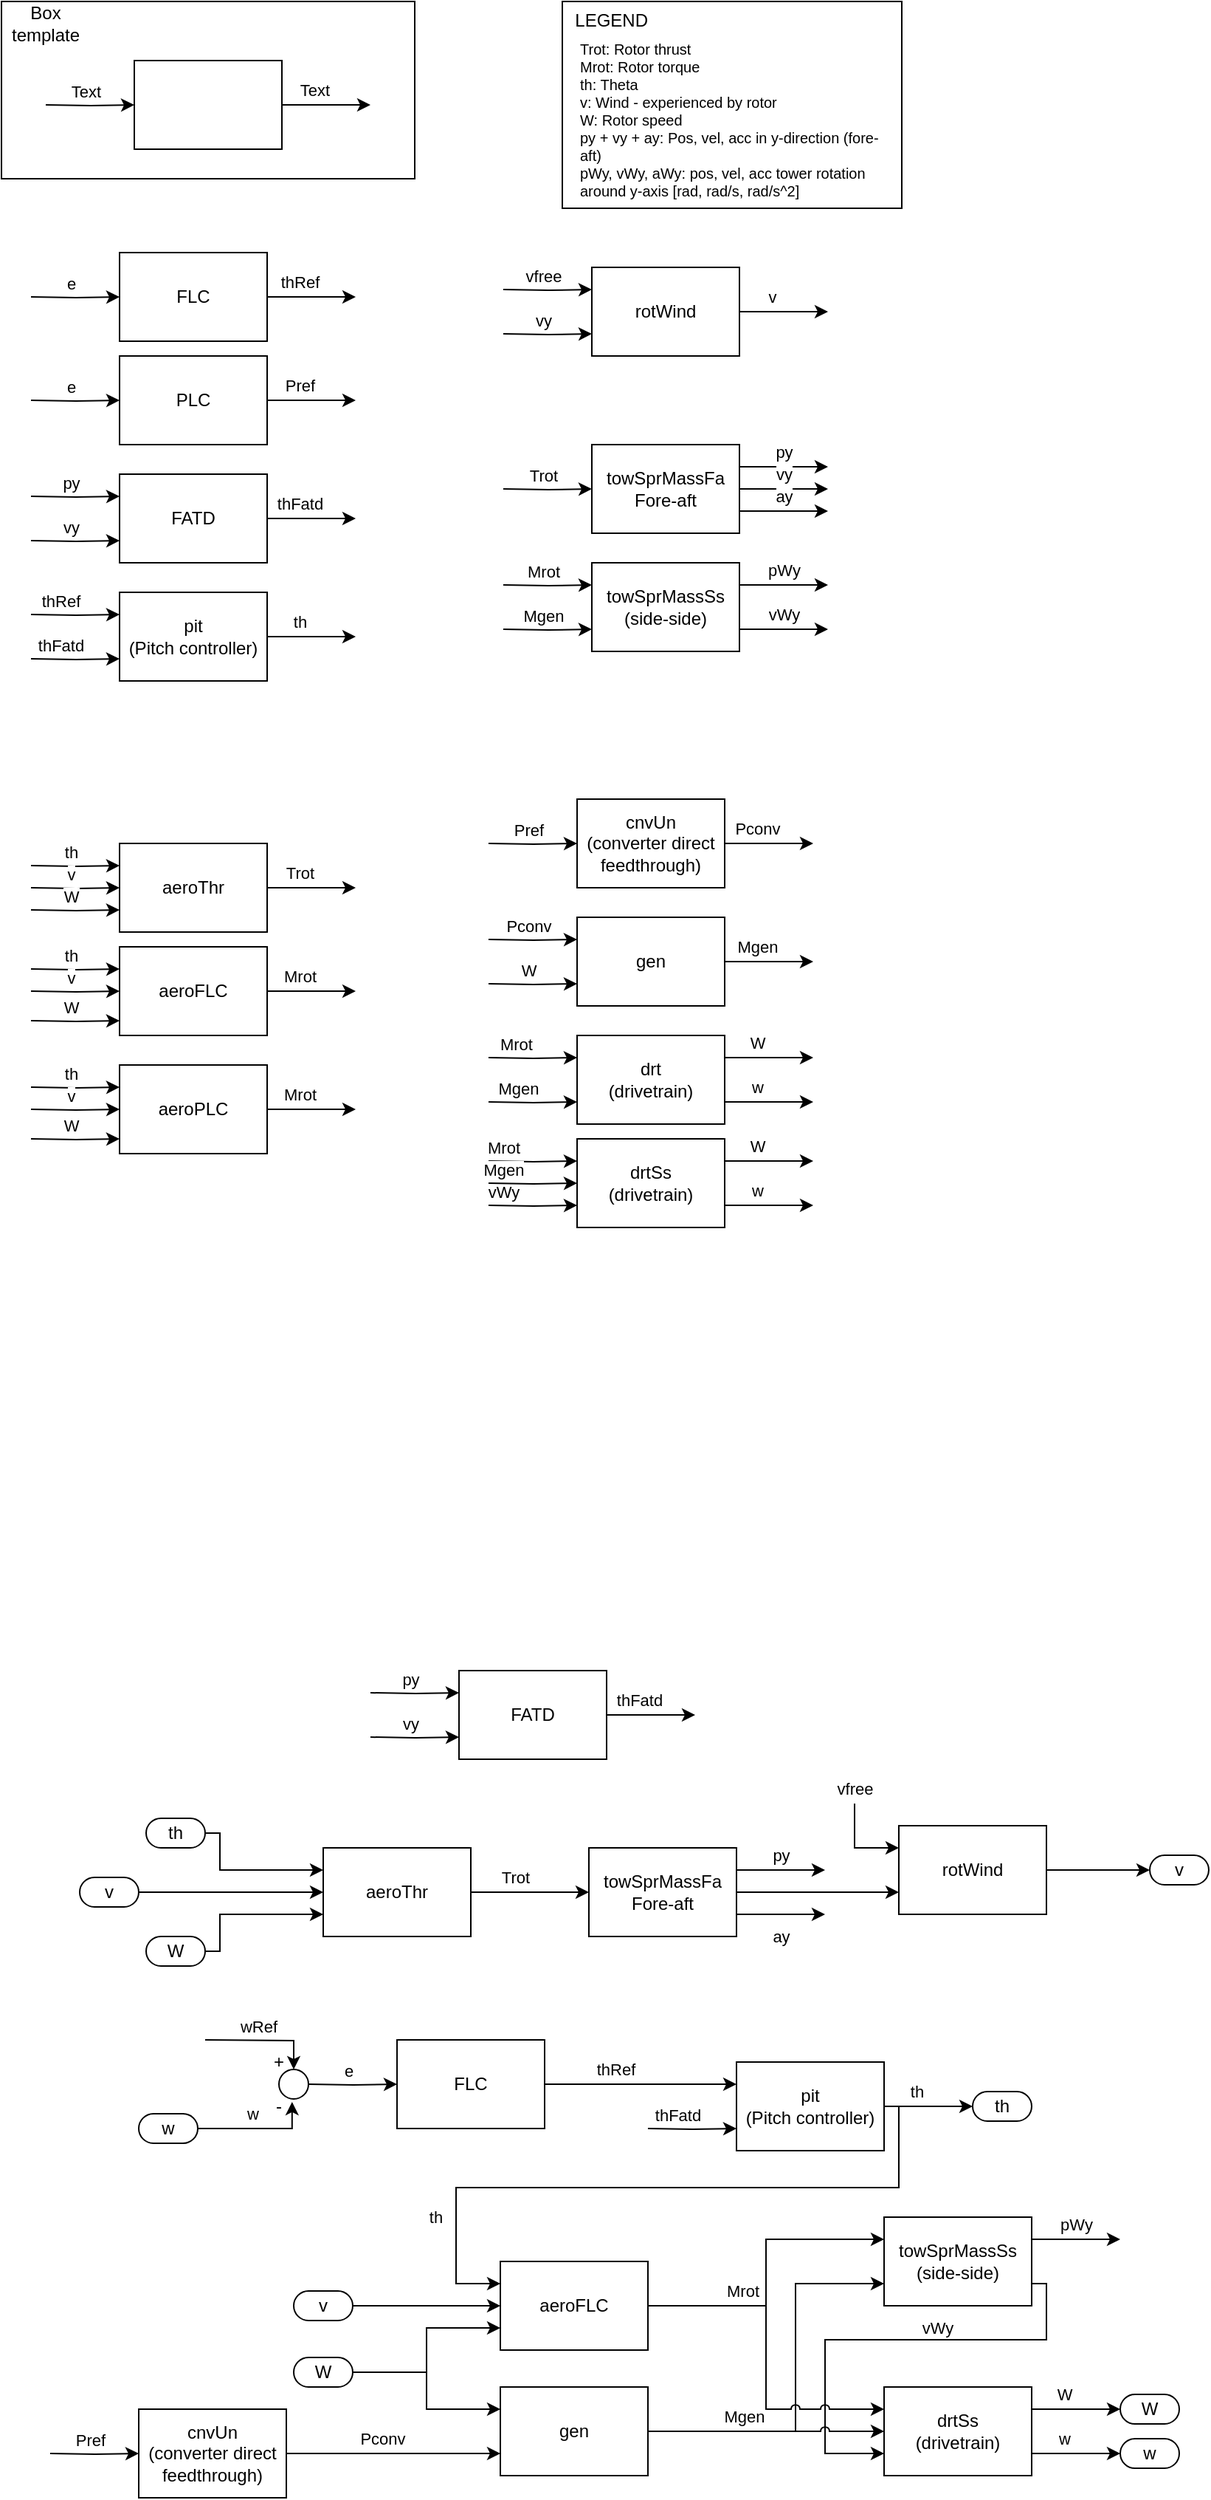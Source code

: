<mxfile version="20.3.7" type="github">
  <diagram id="bfgBtSmYc3XGGk-cx81R" name="Page-1">
    <mxGraphModel dx="1167" dy="619" grid="1" gridSize="10" guides="1" tooltips="1" connect="1" arrows="1" fold="1" page="1" pageScale="1" pageWidth="850" pageHeight="1100" math="0" shadow="0">
      <root>
        <mxCell id="0" />
        <mxCell id="1" parent="0" />
        <mxCell id="2NKQgYieQlxQsSznahe5-5" value="" style="rounded=0;whiteSpace=wrap;html=1;fillColor=none;" parent="1" vertex="1">
          <mxGeometry width="280" height="120" as="geometry" />
        </mxCell>
        <mxCell id="2NKQgYieQlxQsSznahe5-6" value="Box template" style="text;html=1;strokeColor=none;fillColor=none;align=center;verticalAlign=middle;whiteSpace=wrap;rounded=0;" parent="1" vertex="1">
          <mxGeometry width="60" height="30" as="geometry" />
        </mxCell>
        <mxCell id="2NKQgYieQlxQsSznahe5-47" value="" style="group" parent="1" vertex="1" connectable="0">
          <mxGeometry x="30" y="40" width="220" height="60" as="geometry" />
        </mxCell>
        <mxCell id="2NKQgYieQlxQsSznahe5-3" value="" style="endArrow=classic;html=1;rounded=0;exitX=1;exitY=0.5;exitDx=0;exitDy=0;edgeStyle=orthogonalEdgeStyle;" parent="2NKQgYieQlxQsSznahe5-47" source="2NKQgYieQlxQsSznahe5-40" edge="1">
          <mxGeometry width="50" height="50" relative="1" as="geometry">
            <mxPoint x="190" y="60" as="sourcePoint" />
            <mxPoint x="220" y="30" as="targetPoint" />
          </mxGeometry>
        </mxCell>
        <mxCell id="2NKQgYieQlxQsSznahe5-55" value="Text" style="edgeLabel;html=1;align=center;verticalAlign=middle;resizable=0;points=[];" parent="2NKQgYieQlxQsSznahe5-3" vertex="1" connectable="0">
          <mxGeometry x="-0.265" y="1" relative="1" as="geometry">
            <mxPoint y="-9" as="offset" />
          </mxGeometry>
        </mxCell>
        <mxCell id="2NKQgYieQlxQsSznahe5-40" value="" style="rounded=0;whiteSpace=wrap;html=1;" parent="2NKQgYieQlxQsSznahe5-47" vertex="1">
          <mxGeometry x="60" width="100" height="60" as="geometry" />
        </mxCell>
        <mxCell id="2NKQgYieQlxQsSznahe5-41" value="" style="endArrow=classic;html=1;rounded=0;entryX=0;entryY=0.5;entryDx=0;entryDy=0;edgeStyle=orthogonalEdgeStyle;" parent="2NKQgYieQlxQsSznahe5-47" target="2NKQgYieQlxQsSznahe5-40" edge="1">
          <mxGeometry width="50" height="50" relative="1" as="geometry">
            <mxPoint y="30" as="sourcePoint" />
            <mxPoint x="30" y="30" as="targetPoint" />
          </mxGeometry>
        </mxCell>
        <mxCell id="2NKQgYieQlxQsSznahe5-54" value="Text" style="edgeLabel;html=1;align=center;verticalAlign=middle;resizable=0;points=[];" parent="2NKQgYieQlxQsSznahe5-41" vertex="1" connectable="0">
          <mxGeometry x="-0.106" y="2" relative="1" as="geometry">
            <mxPoint y="-8" as="offset" />
          </mxGeometry>
        </mxCell>
        <mxCell id="2NKQgYieQlxQsSznahe5-81" value="" style="group" parent="1" vertex="1" connectable="0">
          <mxGeometry x="330" y="540" width="220" height="60" as="geometry" />
        </mxCell>
        <mxCell id="2NKQgYieQlxQsSznahe5-82" value="" style="endArrow=classic;html=1;rounded=0;exitX=1;exitY=0.5;exitDx=0;exitDy=0;edgeStyle=orthogonalEdgeStyle;" parent="2NKQgYieQlxQsSznahe5-81" source="2NKQgYieQlxQsSznahe5-84" edge="1">
          <mxGeometry width="50" height="50" relative="1" as="geometry">
            <mxPoint x="190" y="60" as="sourcePoint" />
            <mxPoint x="220" y="30" as="targetPoint" />
          </mxGeometry>
        </mxCell>
        <mxCell id="2NKQgYieQlxQsSznahe5-83" value="Pconv" style="edgeLabel;html=1;align=center;verticalAlign=middle;resizable=0;points=[];" parent="2NKQgYieQlxQsSznahe5-82" vertex="1" connectable="0">
          <mxGeometry x="-0.265" y="1" relative="1" as="geometry">
            <mxPoint y="-9" as="offset" />
          </mxGeometry>
        </mxCell>
        <mxCell id="2NKQgYieQlxQsSznahe5-84" value="cnvUn&lt;br&gt;(converter direct feedthrough)" style="rounded=0;whiteSpace=wrap;html=1;" parent="2NKQgYieQlxQsSznahe5-81" vertex="1">
          <mxGeometry x="60" width="100" height="60" as="geometry" />
        </mxCell>
        <mxCell id="2NKQgYieQlxQsSznahe5-85" value="" style="endArrow=classic;html=1;rounded=0;entryX=0;entryY=0.5;entryDx=0;entryDy=0;edgeStyle=orthogonalEdgeStyle;" parent="2NKQgYieQlxQsSznahe5-81" target="2NKQgYieQlxQsSznahe5-84" edge="1">
          <mxGeometry width="50" height="50" relative="1" as="geometry">
            <mxPoint y="30" as="sourcePoint" />
            <mxPoint x="30" y="30" as="targetPoint" />
          </mxGeometry>
        </mxCell>
        <mxCell id="2NKQgYieQlxQsSznahe5-86" value="Pref" style="edgeLabel;html=1;align=center;verticalAlign=middle;resizable=0;points=[];" parent="2NKQgYieQlxQsSznahe5-85" vertex="1" connectable="0">
          <mxGeometry x="-0.106" y="2" relative="1" as="geometry">
            <mxPoint y="-8" as="offset" />
          </mxGeometry>
        </mxCell>
        <mxCell id="2NKQgYieQlxQsSznahe5-105" value="" style="group" parent="1" vertex="1" connectable="0">
          <mxGeometry x="20" y="570" width="220" height="60" as="geometry" />
        </mxCell>
        <mxCell id="2NKQgYieQlxQsSznahe5-106" value="" style="endArrow=classic;html=1;rounded=0;exitX=1;exitY=0.5;exitDx=0;exitDy=0;edgeStyle=orthogonalEdgeStyle;" parent="2NKQgYieQlxQsSznahe5-105" source="2NKQgYieQlxQsSznahe5-108" edge="1">
          <mxGeometry width="50" height="50" relative="1" as="geometry">
            <mxPoint x="190" y="60" as="sourcePoint" />
            <mxPoint x="220" y="30" as="targetPoint" />
          </mxGeometry>
        </mxCell>
        <mxCell id="2NKQgYieQlxQsSznahe5-107" value="Trot" style="edgeLabel;html=1;align=center;verticalAlign=middle;resizable=0;points=[];" parent="2NKQgYieQlxQsSznahe5-106" vertex="1" connectable="0">
          <mxGeometry x="-0.265" y="1" relative="1" as="geometry">
            <mxPoint y="-9" as="offset" />
          </mxGeometry>
        </mxCell>
        <mxCell id="2NKQgYieQlxQsSznahe5-108" value="aeroThr" style="rounded=0;whiteSpace=wrap;html=1;" parent="2NKQgYieQlxQsSznahe5-105" vertex="1">
          <mxGeometry x="60" width="100" height="60" as="geometry" />
        </mxCell>
        <mxCell id="2NKQgYieQlxQsSznahe5-109" value="" style="endArrow=classic;html=1;rounded=0;entryX=0;entryY=0.25;entryDx=0;entryDy=0;edgeStyle=orthogonalEdgeStyle;" parent="2NKQgYieQlxQsSznahe5-105" target="2NKQgYieQlxQsSznahe5-108" edge="1">
          <mxGeometry width="50" height="50" relative="1" as="geometry">
            <mxPoint y="15" as="sourcePoint" />
            <mxPoint x="30" y="30" as="targetPoint" />
          </mxGeometry>
        </mxCell>
        <mxCell id="2NKQgYieQlxQsSznahe5-110" value="th" style="edgeLabel;html=1;align=center;verticalAlign=middle;resizable=0;points=[];" parent="2NKQgYieQlxQsSznahe5-109" vertex="1" connectable="0">
          <mxGeometry x="-0.106" y="2" relative="1" as="geometry">
            <mxPoint y="-8" as="offset" />
          </mxGeometry>
        </mxCell>
        <mxCell id="ZojpfDY3j0kffaaoSL6z-208" value="" style="endArrow=classic;html=1;rounded=0;entryX=0;entryY=0.5;entryDx=0;entryDy=0;edgeStyle=orthogonalEdgeStyle;" edge="1" parent="2NKQgYieQlxQsSznahe5-105" target="2NKQgYieQlxQsSznahe5-108">
          <mxGeometry width="50" height="50" relative="1" as="geometry">
            <mxPoint y="30" as="sourcePoint" />
            <mxPoint x="50.0" y="50" as="targetPoint" />
          </mxGeometry>
        </mxCell>
        <mxCell id="ZojpfDY3j0kffaaoSL6z-209" value="v" style="edgeLabel;html=1;align=center;verticalAlign=middle;resizable=0;points=[];" vertex="1" connectable="0" parent="ZojpfDY3j0kffaaoSL6z-208">
          <mxGeometry x="-0.106" y="2" relative="1" as="geometry">
            <mxPoint y="-8" as="offset" />
          </mxGeometry>
        </mxCell>
        <mxCell id="2NKQgYieQlxQsSznahe5-111" value="&amp;nbsp; LEGEND&lt;br&gt;&lt;br&gt;&lt;br&gt;&lt;br&gt;&lt;br&gt;&lt;br&gt;&lt;br&gt;&lt;br&gt;&lt;br&gt;" style="rounded=0;whiteSpace=wrap;html=1;fillColor=none;align=left;" parent="1" vertex="1">
          <mxGeometry x="380" width="230" height="140" as="geometry" />
        </mxCell>
        <mxCell id="2NKQgYieQlxQsSznahe5-112" value="&lt;div style=&quot;&quot;&gt;&lt;span style=&quot;font-size: 10px; background-color: initial;&quot;&gt;Trot: Rotor thrust&lt;/span&gt;&lt;/div&gt;&lt;div style=&quot;&quot;&gt;&lt;span style=&quot;font-size: 10px;&quot;&gt;Mrot: Rotor torque&lt;/span&gt;&lt;/div&gt;&lt;font style=&quot;font-size: 10px;&quot;&gt;&lt;div style=&quot;&quot;&gt;&lt;span style=&quot;background-color: initial;&quot;&gt;th: Theta&lt;/span&gt;&lt;/div&gt;&lt;span style=&quot;&quot;&gt;&lt;div style=&quot;&quot;&gt;&lt;span style=&quot;background-color: initial;&quot;&gt;v: Wind - experienced by rotor&lt;/span&gt;&lt;/div&gt;&lt;/span&gt;&lt;/font&gt;&lt;div style=&quot;font-size: 10px;&quot;&gt;&lt;span style=&quot;background-color: initial;&quot;&gt;&lt;font style=&quot;font-size: 10px;&quot;&gt;W: Rotor speed&lt;/font&gt;&lt;/span&gt;&lt;/div&gt;&lt;div style=&quot;font-size: 10px;&quot;&gt;&lt;font style=&quot;font-size: 10px;&quot;&gt;py + vy + ay: Pos, vel, acc in y-direction (fore-aft)&lt;/font&gt;&lt;/div&gt;&lt;div style=&quot;font-size: 10px;&quot;&gt;&lt;span style=&quot;background-color: initial;&quot;&gt;&lt;font style=&quot;font-size: 10px;&quot;&gt;pWy, vWy, aWy: pos, vel, acc tower rotation around y-axis [rad, rad/s, rad/s^2]&lt;/font&gt;&lt;/span&gt;&lt;/div&gt;" style="text;html=1;strokeColor=none;fillColor=none;align=left;verticalAlign=middle;whiteSpace=wrap;rounded=0;fontSize=9;" parent="1" vertex="1">
          <mxGeometry x="390" y="20" width="210" height="120" as="geometry" />
        </mxCell>
        <mxCell id="2NKQgYieQlxQsSznahe5-62" value="" style="group" parent="1" vertex="1" connectable="0">
          <mxGeometry x="20" y="170" width="220" height="60" as="geometry" />
        </mxCell>
        <mxCell id="2NKQgYieQlxQsSznahe5-63" value="" style="endArrow=classic;html=1;rounded=0;exitX=1;exitY=0.5;exitDx=0;exitDy=0;edgeStyle=orthogonalEdgeStyle;" parent="2NKQgYieQlxQsSznahe5-62" source="2NKQgYieQlxQsSznahe5-65" edge="1">
          <mxGeometry width="50" height="50" relative="1" as="geometry">
            <mxPoint x="190" y="60" as="sourcePoint" />
            <mxPoint x="220" y="30" as="targetPoint" />
          </mxGeometry>
        </mxCell>
        <mxCell id="2NKQgYieQlxQsSznahe5-64" value="thRef" style="edgeLabel;html=1;align=center;verticalAlign=middle;resizable=0;points=[];" parent="2NKQgYieQlxQsSznahe5-63" vertex="1" connectable="0">
          <mxGeometry x="-0.265" y="1" relative="1" as="geometry">
            <mxPoint y="-9" as="offset" />
          </mxGeometry>
        </mxCell>
        <mxCell id="2NKQgYieQlxQsSznahe5-65" value="FLC" style="rounded=0;whiteSpace=wrap;html=1;" parent="2NKQgYieQlxQsSznahe5-62" vertex="1">
          <mxGeometry x="60" width="100" height="60" as="geometry" />
        </mxCell>
        <mxCell id="2NKQgYieQlxQsSznahe5-66" value="" style="endArrow=classic;html=1;rounded=0;entryX=0;entryY=0.5;entryDx=0;entryDy=0;edgeStyle=orthogonalEdgeStyle;" parent="2NKQgYieQlxQsSznahe5-62" target="2NKQgYieQlxQsSznahe5-65" edge="1">
          <mxGeometry width="50" height="50" relative="1" as="geometry">
            <mxPoint y="30" as="sourcePoint" />
            <mxPoint x="30" y="30" as="targetPoint" />
          </mxGeometry>
        </mxCell>
        <mxCell id="2NKQgYieQlxQsSznahe5-67" value="e" style="edgeLabel;html=1;align=center;verticalAlign=middle;resizable=0;points=[];" parent="2NKQgYieQlxQsSznahe5-66" vertex="1" connectable="0">
          <mxGeometry x="-0.106" y="2" relative="1" as="geometry">
            <mxPoint y="-8" as="offset" />
          </mxGeometry>
        </mxCell>
        <mxCell id="2NKQgYieQlxQsSznahe5-68" value="" style="group" parent="1" vertex="1" connectable="0">
          <mxGeometry x="20" y="240" width="220" height="60" as="geometry" />
        </mxCell>
        <mxCell id="2NKQgYieQlxQsSznahe5-69" value="" style="endArrow=classic;html=1;rounded=0;exitX=1;exitY=0.5;exitDx=0;exitDy=0;edgeStyle=orthogonalEdgeStyle;" parent="2NKQgYieQlxQsSznahe5-68" source="2NKQgYieQlxQsSznahe5-71" edge="1">
          <mxGeometry width="50" height="50" relative="1" as="geometry">
            <mxPoint x="190" y="60" as="sourcePoint" />
            <mxPoint x="220" y="30" as="targetPoint" />
          </mxGeometry>
        </mxCell>
        <mxCell id="2NKQgYieQlxQsSznahe5-70" value="Pref" style="edgeLabel;html=1;align=center;verticalAlign=middle;resizable=0;points=[];" parent="2NKQgYieQlxQsSznahe5-69" vertex="1" connectable="0">
          <mxGeometry x="-0.265" y="1" relative="1" as="geometry">
            <mxPoint y="-9" as="offset" />
          </mxGeometry>
        </mxCell>
        <mxCell id="2NKQgYieQlxQsSznahe5-71" value="PLC" style="rounded=0;whiteSpace=wrap;html=1;" parent="2NKQgYieQlxQsSznahe5-68" vertex="1">
          <mxGeometry x="60" width="100" height="60" as="geometry" />
        </mxCell>
        <mxCell id="2NKQgYieQlxQsSznahe5-72" value="" style="endArrow=classic;html=1;rounded=0;entryX=0;entryY=0.5;entryDx=0;entryDy=0;edgeStyle=orthogonalEdgeStyle;" parent="2NKQgYieQlxQsSznahe5-68" target="2NKQgYieQlxQsSznahe5-71" edge="1">
          <mxGeometry width="50" height="50" relative="1" as="geometry">
            <mxPoint y="30" as="sourcePoint" />
            <mxPoint x="30" y="30" as="targetPoint" />
          </mxGeometry>
        </mxCell>
        <mxCell id="2NKQgYieQlxQsSznahe5-73" value="e" style="edgeLabel;html=1;align=center;verticalAlign=middle;resizable=0;points=[];" parent="2NKQgYieQlxQsSznahe5-72" vertex="1" connectable="0">
          <mxGeometry x="-0.106" y="2" relative="1" as="geometry">
            <mxPoint y="-8" as="offset" />
          </mxGeometry>
        </mxCell>
        <mxCell id="2NKQgYieQlxQsSznahe5-147" value="" style="group" parent="1" vertex="1" connectable="0">
          <mxGeometry x="20" y="400" width="220" height="60" as="geometry" />
        </mxCell>
        <mxCell id="2NKQgYieQlxQsSznahe5-148" value="" style="endArrow=classic;html=1;rounded=0;exitX=1;exitY=0.5;exitDx=0;exitDy=0;edgeStyle=orthogonalEdgeStyle;" parent="2NKQgYieQlxQsSznahe5-147" source="2NKQgYieQlxQsSznahe5-150" edge="1">
          <mxGeometry width="50" height="50" relative="1" as="geometry">
            <mxPoint x="190" y="60" as="sourcePoint" />
            <mxPoint x="220" y="30" as="targetPoint" />
          </mxGeometry>
        </mxCell>
        <mxCell id="2NKQgYieQlxQsSznahe5-149" value="th" style="edgeLabel;html=1;align=center;verticalAlign=middle;resizable=0;points=[];" parent="2NKQgYieQlxQsSznahe5-148" vertex="1" connectable="0">
          <mxGeometry x="-0.265" y="1" relative="1" as="geometry">
            <mxPoint y="-9" as="offset" />
          </mxGeometry>
        </mxCell>
        <mxCell id="2NKQgYieQlxQsSznahe5-150" value="pit&lt;br&gt;(Pitch controller)" style="rounded=0;whiteSpace=wrap;html=1;" parent="2NKQgYieQlxQsSznahe5-147" vertex="1">
          <mxGeometry x="60" width="100" height="60" as="geometry" />
        </mxCell>
        <mxCell id="2NKQgYieQlxQsSznahe5-151" value="" style="endArrow=classic;html=1;rounded=0;entryX=0;entryY=0.25;entryDx=0;entryDy=0;edgeStyle=orthogonalEdgeStyle;" parent="2NKQgYieQlxQsSznahe5-147" target="2NKQgYieQlxQsSznahe5-150" edge="1">
          <mxGeometry width="50" height="50" relative="1" as="geometry">
            <mxPoint y="15" as="sourcePoint" />
            <mxPoint x="30" y="30" as="targetPoint" />
          </mxGeometry>
        </mxCell>
        <mxCell id="2NKQgYieQlxQsSznahe5-152" value="thRef" style="edgeLabel;html=1;align=center;verticalAlign=middle;resizable=0;points=[];" parent="2NKQgYieQlxQsSznahe5-151" vertex="1" connectable="0">
          <mxGeometry x="-0.106" y="2" relative="1" as="geometry">
            <mxPoint x="-7" y="-8" as="offset" />
          </mxGeometry>
        </mxCell>
        <mxCell id="ZojpfDY3j0kffaaoSL6z-186" value="" style="endArrow=classic;html=1;rounded=0;entryX=0;entryY=0.75;entryDx=0;entryDy=0;edgeStyle=orthogonalEdgeStyle;" edge="1" parent="2NKQgYieQlxQsSznahe5-147" target="2NKQgYieQlxQsSznahe5-150">
          <mxGeometry width="50" height="50" relative="1" as="geometry">
            <mxPoint y="45" as="sourcePoint" />
            <mxPoint x="50" y="59.6" as="targetPoint" />
          </mxGeometry>
        </mxCell>
        <mxCell id="ZojpfDY3j0kffaaoSL6z-187" value="thFatd" style="edgeLabel;html=1;align=center;verticalAlign=middle;resizable=0;points=[];" vertex="1" connectable="0" parent="ZojpfDY3j0kffaaoSL6z-186">
          <mxGeometry x="-0.106" y="2" relative="1" as="geometry">
            <mxPoint x="-7" y="-8" as="offset" />
          </mxGeometry>
        </mxCell>
        <mxCell id="2NKQgYieQlxQsSznahe5-142" value="" style="endArrow=classic;html=1;rounded=0;exitX=1;exitY=0.5;exitDx=0;exitDy=0;edgeStyle=orthogonalEdgeStyle;" parent="1" source="2NKQgYieQlxQsSznahe5-144" edge="1">
          <mxGeometry width="50" height="50" relative="1" as="geometry">
            <mxPoint x="210" y="380" as="sourcePoint" />
            <mxPoint x="240" y="350" as="targetPoint" />
          </mxGeometry>
        </mxCell>
        <mxCell id="2NKQgYieQlxQsSznahe5-143" value="thFatd" style="edgeLabel;html=1;align=center;verticalAlign=middle;resizable=0;points=[];" parent="2NKQgYieQlxQsSznahe5-142" vertex="1" connectable="0">
          <mxGeometry x="-0.265" y="1" relative="1" as="geometry">
            <mxPoint y="-9" as="offset" />
          </mxGeometry>
        </mxCell>
        <mxCell id="2NKQgYieQlxQsSznahe5-144" value="FATD" style="rounded=0;whiteSpace=wrap;html=1;" parent="1" vertex="1">
          <mxGeometry x="80" y="320" width="100" height="60" as="geometry" />
        </mxCell>
        <mxCell id="2NKQgYieQlxQsSznahe5-145" value="" style="endArrow=classic;html=1;rounded=0;entryX=0;entryY=0.25;entryDx=0;entryDy=0;edgeStyle=orthogonalEdgeStyle;" parent="1" target="2NKQgYieQlxQsSznahe5-144" edge="1">
          <mxGeometry width="50" height="50" relative="1" as="geometry">
            <mxPoint x="20" y="335" as="sourcePoint" />
            <mxPoint x="50" y="350" as="targetPoint" />
          </mxGeometry>
        </mxCell>
        <mxCell id="2NKQgYieQlxQsSznahe5-146" value="py" style="edgeLabel;html=1;align=center;verticalAlign=middle;resizable=0;points=[];" parent="2NKQgYieQlxQsSznahe5-145" vertex="1" connectable="0">
          <mxGeometry x="-0.106" y="2" relative="1" as="geometry">
            <mxPoint y="-8" as="offset" />
          </mxGeometry>
        </mxCell>
        <mxCell id="ZojpfDY3j0kffaaoSL6z-183" value="" style="endArrow=classic;html=1;rounded=0;entryX=0;entryY=0.75;entryDx=0;entryDy=0;edgeStyle=orthogonalEdgeStyle;" edge="1" parent="1" target="2NKQgYieQlxQsSznahe5-144">
          <mxGeometry width="50" height="50" relative="1" as="geometry">
            <mxPoint x="20" y="365" as="sourcePoint" />
            <mxPoint x="70" y="360" as="targetPoint" />
          </mxGeometry>
        </mxCell>
        <mxCell id="ZojpfDY3j0kffaaoSL6z-184" value="vy" style="edgeLabel;html=1;align=center;verticalAlign=middle;resizable=0;points=[];" vertex="1" connectable="0" parent="ZojpfDY3j0kffaaoSL6z-183">
          <mxGeometry x="-0.106" y="2" relative="1" as="geometry">
            <mxPoint y="-8" as="offset" />
          </mxGeometry>
        </mxCell>
        <mxCell id="2NKQgYieQlxQsSznahe5-88" value="" style="endArrow=classic;html=1;rounded=0;exitX=1;exitY=0.5;exitDx=0;exitDy=0;edgeStyle=orthogonalEdgeStyle;" parent="1" source="2NKQgYieQlxQsSznahe5-90" edge="1">
          <mxGeometry width="50" height="50" relative="1" as="geometry">
            <mxPoint x="530" y="240" as="sourcePoint" />
            <mxPoint x="560" y="210" as="targetPoint" />
          </mxGeometry>
        </mxCell>
        <mxCell id="2NKQgYieQlxQsSznahe5-89" value="v" style="edgeLabel;html=1;align=center;verticalAlign=middle;resizable=0;points=[];" parent="2NKQgYieQlxQsSznahe5-88" vertex="1" connectable="0">
          <mxGeometry x="-0.265" y="1" relative="1" as="geometry">
            <mxPoint y="-9" as="offset" />
          </mxGeometry>
        </mxCell>
        <mxCell id="2NKQgYieQlxQsSznahe5-90" value="rotWind" style="rounded=0;whiteSpace=wrap;html=1;" parent="1" vertex="1">
          <mxGeometry x="400" y="180" width="100" height="60" as="geometry" />
        </mxCell>
        <mxCell id="2NKQgYieQlxQsSznahe5-91" value="" style="endArrow=classic;html=1;rounded=0;entryX=0;entryY=0.25;entryDx=0;entryDy=0;edgeStyle=orthogonalEdgeStyle;" parent="1" target="2NKQgYieQlxQsSznahe5-90" edge="1">
          <mxGeometry width="50" height="50" relative="1" as="geometry">
            <mxPoint x="340" y="195" as="sourcePoint" />
            <mxPoint x="370" y="210" as="targetPoint" />
          </mxGeometry>
        </mxCell>
        <mxCell id="2NKQgYieQlxQsSznahe5-92" value="vfree" style="edgeLabel;html=1;align=center;verticalAlign=middle;resizable=0;points=[];" parent="2NKQgYieQlxQsSznahe5-91" vertex="1" connectable="0">
          <mxGeometry x="-0.106" y="2" relative="1" as="geometry">
            <mxPoint y="-8" as="offset" />
          </mxGeometry>
        </mxCell>
        <mxCell id="ZojpfDY3j0kffaaoSL6z-190" value="" style="endArrow=classic;html=1;rounded=0;entryX=0;entryY=0.75;entryDx=0;entryDy=0;edgeStyle=orthogonalEdgeStyle;" edge="1" parent="1" target="2NKQgYieQlxQsSznahe5-90">
          <mxGeometry width="50" height="50" relative="1" as="geometry">
            <mxPoint x="340" y="225" as="sourcePoint" />
            <mxPoint x="410" y="205" as="targetPoint" />
          </mxGeometry>
        </mxCell>
        <mxCell id="ZojpfDY3j0kffaaoSL6z-191" value="vy" style="edgeLabel;html=1;align=center;verticalAlign=middle;resizable=0;points=[];" vertex="1" connectable="0" parent="ZojpfDY3j0kffaaoSL6z-190">
          <mxGeometry x="-0.106" y="2" relative="1" as="geometry">
            <mxPoint y="-8" as="offset" />
          </mxGeometry>
        </mxCell>
        <mxCell id="2NKQgYieQlxQsSznahe5-100" value="" style="endArrow=classic;html=1;rounded=0;exitX=1;exitY=0.25;exitDx=0;exitDy=0;edgeStyle=orthogonalEdgeStyle;" parent="1" source="2NKQgYieQlxQsSznahe5-102" edge="1">
          <mxGeometry width="50" height="50" relative="1" as="geometry">
            <mxPoint x="530" y="440" as="sourcePoint" />
            <mxPoint x="560" y="395" as="targetPoint" />
          </mxGeometry>
        </mxCell>
        <mxCell id="2NKQgYieQlxQsSznahe5-101" value="pWy" style="edgeLabel;html=1;align=center;verticalAlign=middle;resizable=0;points=[];" parent="2NKQgYieQlxQsSznahe5-100" vertex="1" connectable="0">
          <mxGeometry x="-0.265" y="1" relative="1" as="geometry">
            <mxPoint x="8" y="-9" as="offset" />
          </mxGeometry>
        </mxCell>
        <mxCell id="2NKQgYieQlxQsSznahe5-102" value="towSprMassSs&lt;br&gt;(side-side)" style="rounded=0;whiteSpace=wrap;html=1;" parent="1" vertex="1">
          <mxGeometry x="400" y="380" width="100" height="60" as="geometry" />
        </mxCell>
        <mxCell id="2NKQgYieQlxQsSznahe5-103" value="" style="endArrow=classic;html=1;rounded=0;entryX=0;entryY=0.25;entryDx=0;entryDy=0;edgeStyle=orthogonalEdgeStyle;" parent="1" target="2NKQgYieQlxQsSznahe5-102" edge="1">
          <mxGeometry width="50" height="50" relative="1" as="geometry">
            <mxPoint x="340" y="395" as="sourcePoint" />
            <mxPoint x="370" y="410" as="targetPoint" />
          </mxGeometry>
        </mxCell>
        <mxCell id="2NKQgYieQlxQsSznahe5-104" value="Mrot" style="edgeLabel;html=1;align=center;verticalAlign=middle;resizable=0;points=[];" parent="2NKQgYieQlxQsSznahe5-103" vertex="1" connectable="0">
          <mxGeometry x="-0.106" y="2" relative="1" as="geometry">
            <mxPoint y="-8" as="offset" />
          </mxGeometry>
        </mxCell>
        <mxCell id="ZojpfDY3j0kffaaoSL6z-188" value="" style="endArrow=classic;html=1;rounded=0;entryX=0;entryY=0.75;entryDx=0;entryDy=0;edgeStyle=orthogonalEdgeStyle;" edge="1" parent="1" target="2NKQgYieQlxQsSznahe5-102">
          <mxGeometry width="50" height="50" relative="1" as="geometry">
            <mxPoint x="340" y="425" as="sourcePoint" />
            <mxPoint x="400" y="430" as="targetPoint" />
          </mxGeometry>
        </mxCell>
        <mxCell id="ZojpfDY3j0kffaaoSL6z-189" value="Mgen" style="edgeLabel;html=1;align=center;verticalAlign=middle;resizable=0;points=[];" vertex="1" connectable="0" parent="ZojpfDY3j0kffaaoSL6z-188">
          <mxGeometry x="-0.106" y="2" relative="1" as="geometry">
            <mxPoint y="-8" as="offset" />
          </mxGeometry>
        </mxCell>
        <mxCell id="ZojpfDY3j0kffaaoSL6z-192" value="" style="endArrow=classic;html=1;rounded=0;exitX=1;exitY=0.75;exitDx=0;exitDy=0;edgeStyle=orthogonalEdgeStyle;" edge="1" parent="1" source="2NKQgYieQlxQsSznahe5-102">
          <mxGeometry width="50" height="50" relative="1" as="geometry">
            <mxPoint x="510" y="405" as="sourcePoint" />
            <mxPoint x="560" y="425" as="targetPoint" />
          </mxGeometry>
        </mxCell>
        <mxCell id="ZojpfDY3j0kffaaoSL6z-193" value="vWy" style="edgeLabel;html=1;align=center;verticalAlign=middle;resizable=0;points=[];" vertex="1" connectable="0" parent="ZojpfDY3j0kffaaoSL6z-192">
          <mxGeometry x="-0.265" y="1" relative="1" as="geometry">
            <mxPoint x="8" y="-9" as="offset" />
          </mxGeometry>
        </mxCell>
        <mxCell id="2NKQgYieQlxQsSznahe5-94" value="" style="endArrow=classic;html=1;rounded=0;exitX=1;exitY=0.25;exitDx=0;exitDy=0;edgeStyle=orthogonalEdgeStyle;" parent="1" source="2NKQgYieQlxQsSznahe5-96" edge="1">
          <mxGeometry width="50" height="50" relative="1" as="geometry">
            <mxPoint x="530" y="360" as="sourcePoint" />
            <mxPoint x="560" y="315" as="targetPoint" />
          </mxGeometry>
        </mxCell>
        <mxCell id="2NKQgYieQlxQsSznahe5-95" value="py" style="edgeLabel;html=1;align=center;verticalAlign=middle;resizable=0;points=[];" parent="2NKQgYieQlxQsSznahe5-94" vertex="1" connectable="0">
          <mxGeometry x="-0.265" y="1" relative="1" as="geometry">
            <mxPoint x="8" y="-9" as="offset" />
          </mxGeometry>
        </mxCell>
        <mxCell id="2NKQgYieQlxQsSznahe5-96" value="towSprMassFa&lt;br&gt;Fore-aft" style="rounded=0;whiteSpace=wrap;html=1;" parent="1" vertex="1">
          <mxGeometry x="400" y="300" width="100" height="60" as="geometry" />
        </mxCell>
        <mxCell id="2NKQgYieQlxQsSznahe5-97" value="" style="endArrow=classic;html=1;rounded=0;entryX=0;entryY=0.5;entryDx=0;entryDy=0;edgeStyle=orthogonalEdgeStyle;" parent="1" target="2NKQgYieQlxQsSznahe5-96" edge="1">
          <mxGeometry width="50" height="50" relative="1" as="geometry">
            <mxPoint x="340" y="330" as="sourcePoint" />
            <mxPoint x="370" y="330" as="targetPoint" />
          </mxGeometry>
        </mxCell>
        <mxCell id="2NKQgYieQlxQsSznahe5-98" value="Trot" style="edgeLabel;html=1;align=center;verticalAlign=middle;resizable=0;points=[];" parent="2NKQgYieQlxQsSznahe5-97" vertex="1" connectable="0">
          <mxGeometry x="-0.106" y="2" relative="1" as="geometry">
            <mxPoint y="-8" as="offset" />
          </mxGeometry>
        </mxCell>
        <mxCell id="ZojpfDY3j0kffaaoSL6z-194" value="" style="endArrow=classic;html=1;rounded=0;exitX=1;exitY=0.5;exitDx=0;exitDy=0;edgeStyle=orthogonalEdgeStyle;" edge="1" parent="1" source="2NKQgYieQlxQsSznahe5-96">
          <mxGeometry width="50" height="50" relative="1" as="geometry">
            <mxPoint x="510" y="325" as="sourcePoint" />
            <mxPoint x="560" y="330" as="targetPoint" />
          </mxGeometry>
        </mxCell>
        <mxCell id="ZojpfDY3j0kffaaoSL6z-195" value="vy" style="edgeLabel;html=1;align=center;verticalAlign=middle;resizable=0;points=[];" vertex="1" connectable="0" parent="ZojpfDY3j0kffaaoSL6z-194">
          <mxGeometry x="-0.265" y="1" relative="1" as="geometry">
            <mxPoint x="8" y="-9" as="offset" />
          </mxGeometry>
        </mxCell>
        <mxCell id="ZojpfDY3j0kffaaoSL6z-196" value="" style="endArrow=classic;html=1;rounded=0;exitX=1;exitY=0.75;exitDx=0;exitDy=0;edgeStyle=orthogonalEdgeStyle;" edge="1" parent="1" source="2NKQgYieQlxQsSznahe5-96">
          <mxGeometry width="50" height="50" relative="1" as="geometry">
            <mxPoint x="510" y="340.0" as="sourcePoint" />
            <mxPoint x="560" y="345" as="targetPoint" />
          </mxGeometry>
        </mxCell>
        <mxCell id="ZojpfDY3j0kffaaoSL6z-197" value="ay" style="edgeLabel;html=1;align=center;verticalAlign=middle;resizable=0;points=[];" vertex="1" connectable="0" parent="ZojpfDY3j0kffaaoSL6z-196">
          <mxGeometry x="-0.265" y="1" relative="1" as="geometry">
            <mxPoint x="8" y="-9" as="offset" />
          </mxGeometry>
        </mxCell>
        <mxCell id="2NKQgYieQlxQsSznahe5-154" value="" style="endArrow=classic;html=1;rounded=0;exitX=1;exitY=0.25;exitDx=0;exitDy=0;edgeStyle=orthogonalEdgeStyle;" parent="1" source="2NKQgYieQlxQsSznahe5-156" edge="1">
          <mxGeometry width="50" height="50" relative="1" as="geometry">
            <mxPoint x="520" y="830" as="sourcePoint" />
            <mxPoint x="550" y="785" as="targetPoint" />
          </mxGeometry>
        </mxCell>
        <mxCell id="2NKQgYieQlxQsSznahe5-155" value="W" style="edgeLabel;html=1;align=center;verticalAlign=middle;resizable=0;points=[];" parent="2NKQgYieQlxQsSznahe5-154" vertex="1" connectable="0">
          <mxGeometry x="-0.265" y="1" relative="1" as="geometry">
            <mxPoint y="-9" as="offset" />
          </mxGeometry>
        </mxCell>
        <mxCell id="2NKQgYieQlxQsSznahe5-156" value="drtSs&lt;br&gt;(drivetrain)" style="rounded=0;whiteSpace=wrap;html=1;" parent="1" vertex="1">
          <mxGeometry x="390" y="770" width="100" height="60" as="geometry" />
        </mxCell>
        <mxCell id="2NKQgYieQlxQsSznahe5-157" value="" style="endArrow=classic;html=1;rounded=0;entryX=0;entryY=0.25;entryDx=0;entryDy=0;edgeStyle=orthogonalEdgeStyle;" parent="1" target="2NKQgYieQlxQsSznahe5-156" edge="1">
          <mxGeometry width="50" height="50" relative="1" as="geometry">
            <mxPoint x="330" y="785" as="sourcePoint" />
            <mxPoint x="360" y="800" as="targetPoint" />
          </mxGeometry>
        </mxCell>
        <mxCell id="2NKQgYieQlxQsSznahe5-158" value="Mrot" style="edgeLabel;html=1;align=center;verticalAlign=middle;resizable=0;points=[];" parent="2NKQgYieQlxQsSznahe5-157" vertex="1" connectable="0">
          <mxGeometry x="-0.106" y="2" relative="1" as="geometry">
            <mxPoint x="-17" y="-8" as="offset" />
          </mxGeometry>
        </mxCell>
        <mxCell id="2NKQgYieQlxQsSznahe5-160" value="" style="endArrow=classic;html=1;rounded=0;exitX=1;exitY=0.25;exitDx=0;exitDy=0;edgeStyle=orthogonalEdgeStyle;" parent="1" source="2NKQgYieQlxQsSznahe5-162" edge="1">
          <mxGeometry width="50" height="50" relative="1" as="geometry">
            <mxPoint x="520" y="760" as="sourcePoint" />
            <mxPoint x="550" y="715" as="targetPoint" />
          </mxGeometry>
        </mxCell>
        <mxCell id="2NKQgYieQlxQsSznahe5-161" value="W" style="edgeLabel;html=1;align=center;verticalAlign=middle;resizable=0;points=[];" parent="2NKQgYieQlxQsSznahe5-160" vertex="1" connectable="0">
          <mxGeometry x="-0.265" y="1" relative="1" as="geometry">
            <mxPoint y="-9" as="offset" />
          </mxGeometry>
        </mxCell>
        <mxCell id="2NKQgYieQlxQsSznahe5-162" value="drt&lt;br&gt;(drivetrain)" style="rounded=0;whiteSpace=wrap;html=1;" parent="1" vertex="1">
          <mxGeometry x="390" y="700" width="100" height="60" as="geometry" />
        </mxCell>
        <mxCell id="2NKQgYieQlxQsSznahe5-163" value="" style="endArrow=classic;html=1;rounded=0;entryX=0;entryY=0.25;entryDx=0;entryDy=0;edgeStyle=orthogonalEdgeStyle;" parent="1" target="2NKQgYieQlxQsSznahe5-162" edge="1">
          <mxGeometry width="50" height="50" relative="1" as="geometry">
            <mxPoint x="330" y="715" as="sourcePoint" />
            <mxPoint x="360" y="730" as="targetPoint" />
          </mxGeometry>
        </mxCell>
        <mxCell id="2NKQgYieQlxQsSznahe5-164" value="Mrot&amp;nbsp;" style="edgeLabel;html=1;align=center;verticalAlign=middle;resizable=0;points=[];" parent="2NKQgYieQlxQsSznahe5-163" vertex="1" connectable="0">
          <mxGeometry x="-0.106" y="2" relative="1" as="geometry">
            <mxPoint x="-7" y="-8" as="offset" />
          </mxGeometry>
        </mxCell>
        <mxCell id="ZojpfDY3j0kffaaoSL6z-198" value="" style="endArrow=classic;html=1;rounded=0;exitX=1;exitY=0.75;exitDx=0;exitDy=0;edgeStyle=orthogonalEdgeStyle;" edge="1" parent="1" source="2NKQgYieQlxQsSznahe5-162">
          <mxGeometry width="50" height="50" relative="1" as="geometry">
            <mxPoint x="500" y="740" as="sourcePoint" />
            <mxPoint x="550" y="745" as="targetPoint" />
          </mxGeometry>
        </mxCell>
        <mxCell id="ZojpfDY3j0kffaaoSL6z-199" value="w" style="edgeLabel;html=1;align=center;verticalAlign=middle;resizable=0;points=[];" vertex="1" connectable="0" parent="ZojpfDY3j0kffaaoSL6z-198">
          <mxGeometry x="-0.265" y="1" relative="1" as="geometry">
            <mxPoint y="-9" as="offset" />
          </mxGeometry>
        </mxCell>
        <mxCell id="ZojpfDY3j0kffaaoSL6z-200" value="" style="endArrow=classic;html=1;rounded=0;exitX=1;exitY=0.75;exitDx=0;exitDy=0;edgeStyle=orthogonalEdgeStyle;" edge="1" parent="1" source="2NKQgYieQlxQsSznahe5-156">
          <mxGeometry width="50" height="50" relative="1" as="geometry">
            <mxPoint x="500" y="810" as="sourcePoint" />
            <mxPoint x="550" y="815" as="targetPoint" />
          </mxGeometry>
        </mxCell>
        <mxCell id="ZojpfDY3j0kffaaoSL6z-201" value="w" style="edgeLabel;html=1;align=center;verticalAlign=middle;resizable=0;points=[];" vertex="1" connectable="0" parent="ZojpfDY3j0kffaaoSL6z-200">
          <mxGeometry x="-0.265" y="1" relative="1" as="geometry">
            <mxPoint y="-9" as="offset" />
          </mxGeometry>
        </mxCell>
        <mxCell id="ZojpfDY3j0kffaaoSL6z-202" value="" style="endArrow=classic;html=1;rounded=0;entryX=0;entryY=0.75;entryDx=0;entryDy=0;edgeStyle=orthogonalEdgeStyle;" edge="1" parent="1" target="2NKQgYieQlxQsSznahe5-162">
          <mxGeometry width="50" height="50" relative="1" as="geometry">
            <mxPoint x="330" y="745" as="sourcePoint" />
            <mxPoint x="400" y="725" as="targetPoint" />
          </mxGeometry>
        </mxCell>
        <mxCell id="ZojpfDY3j0kffaaoSL6z-203" value="Mgen" style="edgeLabel;html=1;align=center;verticalAlign=middle;resizable=0;points=[];" vertex="1" connectable="0" parent="ZojpfDY3j0kffaaoSL6z-202">
          <mxGeometry x="-0.106" y="2" relative="1" as="geometry">
            <mxPoint x="-7" y="-8" as="offset" />
          </mxGeometry>
        </mxCell>
        <mxCell id="ZojpfDY3j0kffaaoSL6z-204" value="" style="endArrow=classic;html=1;rounded=0;entryX=0;entryY=0.75;entryDx=0;entryDy=0;edgeStyle=orthogonalEdgeStyle;" edge="1" parent="1" target="2NKQgYieQlxQsSznahe5-156">
          <mxGeometry width="50" height="50" relative="1" as="geometry">
            <mxPoint x="330" y="815" as="sourcePoint" />
            <mxPoint x="380" y="820" as="targetPoint" />
          </mxGeometry>
        </mxCell>
        <mxCell id="ZojpfDY3j0kffaaoSL6z-205" value="vWy" style="edgeLabel;html=1;align=center;verticalAlign=middle;resizable=0;points=[];" vertex="1" connectable="0" parent="ZojpfDY3j0kffaaoSL6z-204">
          <mxGeometry x="-0.106" y="2" relative="1" as="geometry">
            <mxPoint x="-17" y="-8" as="offset" />
          </mxGeometry>
        </mxCell>
        <mxCell id="ZojpfDY3j0kffaaoSL6z-206" value="" style="endArrow=classic;html=1;rounded=0;entryX=0;entryY=0.5;entryDx=0;entryDy=0;edgeStyle=orthogonalEdgeStyle;" edge="1" parent="1" target="2NKQgYieQlxQsSznahe5-156">
          <mxGeometry width="50" height="50" relative="1" as="geometry">
            <mxPoint x="330" y="800" as="sourcePoint" />
            <mxPoint x="390" y="830" as="targetPoint" />
          </mxGeometry>
        </mxCell>
        <mxCell id="ZojpfDY3j0kffaaoSL6z-207" value="Mgen" style="edgeLabel;html=1;align=center;verticalAlign=middle;resizable=0;points=[];" vertex="1" connectable="0" parent="ZojpfDY3j0kffaaoSL6z-206">
          <mxGeometry x="-0.106" y="2" relative="1" as="geometry">
            <mxPoint x="-17" y="-8" as="offset" />
          </mxGeometry>
        </mxCell>
        <mxCell id="ZojpfDY3j0kffaaoSL6z-210" value="" style="endArrow=classic;html=1;rounded=0;entryX=0;entryY=0.75;entryDx=0;entryDy=0;edgeStyle=orthogonalEdgeStyle;" edge="1" parent="1" target="2NKQgYieQlxQsSznahe5-108">
          <mxGeometry width="50" height="50" relative="1" as="geometry">
            <mxPoint x="20" y="615" as="sourcePoint" />
            <mxPoint x="60.0" y="640" as="targetPoint" />
          </mxGeometry>
        </mxCell>
        <mxCell id="ZojpfDY3j0kffaaoSL6z-211" value="W" style="edgeLabel;html=1;align=center;verticalAlign=middle;resizable=0;points=[];" vertex="1" connectable="0" parent="ZojpfDY3j0kffaaoSL6z-210">
          <mxGeometry x="-0.106" y="2" relative="1" as="geometry">
            <mxPoint y="-8" as="offset" />
          </mxGeometry>
        </mxCell>
        <mxCell id="ZojpfDY3j0kffaaoSL6z-212" value="" style="group" vertex="1" connectable="0" parent="1">
          <mxGeometry x="20" y="640" width="220" height="60" as="geometry" />
        </mxCell>
        <mxCell id="ZojpfDY3j0kffaaoSL6z-213" value="" style="endArrow=classic;html=1;rounded=0;exitX=1;exitY=0.5;exitDx=0;exitDy=0;edgeStyle=orthogonalEdgeStyle;" edge="1" parent="ZojpfDY3j0kffaaoSL6z-212" source="ZojpfDY3j0kffaaoSL6z-215">
          <mxGeometry width="50" height="50" relative="1" as="geometry">
            <mxPoint x="190" y="60" as="sourcePoint" />
            <mxPoint x="220" y="30" as="targetPoint" />
          </mxGeometry>
        </mxCell>
        <mxCell id="ZojpfDY3j0kffaaoSL6z-214" value="Mrot" style="edgeLabel;html=1;align=center;verticalAlign=middle;resizable=0;points=[];" vertex="1" connectable="0" parent="ZojpfDY3j0kffaaoSL6z-213">
          <mxGeometry x="-0.265" y="1" relative="1" as="geometry">
            <mxPoint y="-9" as="offset" />
          </mxGeometry>
        </mxCell>
        <mxCell id="ZojpfDY3j0kffaaoSL6z-215" value="aeroFLC" style="rounded=0;whiteSpace=wrap;html=1;" vertex="1" parent="ZojpfDY3j0kffaaoSL6z-212">
          <mxGeometry x="60" width="100" height="60" as="geometry" />
        </mxCell>
        <mxCell id="ZojpfDY3j0kffaaoSL6z-216" value="" style="endArrow=classic;html=1;rounded=0;entryX=0;entryY=0.25;entryDx=0;entryDy=0;edgeStyle=orthogonalEdgeStyle;" edge="1" parent="ZojpfDY3j0kffaaoSL6z-212" target="ZojpfDY3j0kffaaoSL6z-215">
          <mxGeometry width="50" height="50" relative="1" as="geometry">
            <mxPoint y="15" as="sourcePoint" />
            <mxPoint x="30" y="30" as="targetPoint" />
          </mxGeometry>
        </mxCell>
        <mxCell id="ZojpfDY3j0kffaaoSL6z-217" value="th" style="edgeLabel;html=1;align=center;verticalAlign=middle;resizable=0;points=[];" vertex="1" connectable="0" parent="ZojpfDY3j0kffaaoSL6z-216">
          <mxGeometry x="-0.106" y="2" relative="1" as="geometry">
            <mxPoint y="-8" as="offset" />
          </mxGeometry>
        </mxCell>
        <mxCell id="ZojpfDY3j0kffaaoSL6z-218" value="" style="endArrow=classic;html=1;rounded=0;entryX=0;entryY=0.5;entryDx=0;entryDy=0;edgeStyle=orthogonalEdgeStyle;" edge="1" parent="ZojpfDY3j0kffaaoSL6z-212" target="ZojpfDY3j0kffaaoSL6z-215">
          <mxGeometry width="50" height="50" relative="1" as="geometry">
            <mxPoint y="30" as="sourcePoint" />
            <mxPoint x="50.0" y="50" as="targetPoint" />
          </mxGeometry>
        </mxCell>
        <mxCell id="ZojpfDY3j0kffaaoSL6z-219" value="v" style="edgeLabel;html=1;align=center;verticalAlign=middle;resizable=0;points=[];" vertex="1" connectable="0" parent="ZojpfDY3j0kffaaoSL6z-218">
          <mxGeometry x="-0.106" y="2" relative="1" as="geometry">
            <mxPoint y="-8" as="offset" />
          </mxGeometry>
        </mxCell>
        <mxCell id="ZojpfDY3j0kffaaoSL6z-220" value="" style="endArrow=classic;html=1;rounded=0;entryX=0;entryY=0.833;entryDx=0;entryDy=0;edgeStyle=orthogonalEdgeStyle;entryPerimeter=0;" edge="1" parent="1" target="ZojpfDY3j0kffaaoSL6z-215">
          <mxGeometry width="50" height="50" relative="1" as="geometry">
            <mxPoint x="20" y="690" as="sourcePoint" />
            <mxPoint x="60" y="719.6" as="targetPoint" />
          </mxGeometry>
        </mxCell>
        <mxCell id="ZojpfDY3j0kffaaoSL6z-221" value="W" style="edgeLabel;html=1;align=center;verticalAlign=middle;resizable=0;points=[];" vertex="1" connectable="0" parent="ZojpfDY3j0kffaaoSL6z-220">
          <mxGeometry x="-0.106" y="2" relative="1" as="geometry">
            <mxPoint y="-8" as="offset" />
          </mxGeometry>
        </mxCell>
        <mxCell id="ZojpfDY3j0kffaaoSL6z-230" value="" style="group" vertex="1" connectable="0" parent="1">
          <mxGeometry x="20" y="720" width="220" height="60" as="geometry" />
        </mxCell>
        <mxCell id="ZojpfDY3j0kffaaoSL6z-231" value="" style="endArrow=classic;html=1;rounded=0;exitX=1;exitY=0.5;exitDx=0;exitDy=0;edgeStyle=orthogonalEdgeStyle;" edge="1" parent="ZojpfDY3j0kffaaoSL6z-230" source="ZojpfDY3j0kffaaoSL6z-233">
          <mxGeometry width="50" height="50" relative="1" as="geometry">
            <mxPoint x="190" y="60" as="sourcePoint" />
            <mxPoint x="220" y="30" as="targetPoint" />
          </mxGeometry>
        </mxCell>
        <mxCell id="ZojpfDY3j0kffaaoSL6z-232" value="Mrot" style="edgeLabel;html=1;align=center;verticalAlign=middle;resizable=0;points=[];" vertex="1" connectable="0" parent="ZojpfDY3j0kffaaoSL6z-231">
          <mxGeometry x="-0.265" y="1" relative="1" as="geometry">
            <mxPoint y="-9" as="offset" />
          </mxGeometry>
        </mxCell>
        <mxCell id="ZojpfDY3j0kffaaoSL6z-233" value="aeroPLC" style="rounded=0;whiteSpace=wrap;html=1;" vertex="1" parent="ZojpfDY3j0kffaaoSL6z-230">
          <mxGeometry x="60" width="100" height="60" as="geometry" />
        </mxCell>
        <mxCell id="ZojpfDY3j0kffaaoSL6z-234" value="" style="endArrow=classic;html=1;rounded=0;entryX=0;entryY=0.25;entryDx=0;entryDy=0;edgeStyle=orthogonalEdgeStyle;" edge="1" parent="ZojpfDY3j0kffaaoSL6z-230" target="ZojpfDY3j0kffaaoSL6z-233">
          <mxGeometry width="50" height="50" relative="1" as="geometry">
            <mxPoint y="15" as="sourcePoint" />
            <mxPoint x="30" y="30" as="targetPoint" />
          </mxGeometry>
        </mxCell>
        <mxCell id="ZojpfDY3j0kffaaoSL6z-235" value="th" style="edgeLabel;html=1;align=center;verticalAlign=middle;resizable=0;points=[];" vertex="1" connectable="0" parent="ZojpfDY3j0kffaaoSL6z-234">
          <mxGeometry x="-0.106" y="2" relative="1" as="geometry">
            <mxPoint y="-8" as="offset" />
          </mxGeometry>
        </mxCell>
        <mxCell id="ZojpfDY3j0kffaaoSL6z-236" value="" style="endArrow=classic;html=1;rounded=0;entryX=0;entryY=0.5;entryDx=0;entryDy=0;edgeStyle=orthogonalEdgeStyle;" edge="1" parent="ZojpfDY3j0kffaaoSL6z-230" target="ZojpfDY3j0kffaaoSL6z-233">
          <mxGeometry width="50" height="50" relative="1" as="geometry">
            <mxPoint y="30" as="sourcePoint" />
            <mxPoint x="50.0" y="50" as="targetPoint" />
          </mxGeometry>
        </mxCell>
        <mxCell id="ZojpfDY3j0kffaaoSL6z-237" value="v" style="edgeLabel;html=1;align=center;verticalAlign=middle;resizable=0;points=[];" vertex="1" connectable="0" parent="ZojpfDY3j0kffaaoSL6z-236">
          <mxGeometry x="-0.106" y="2" relative="1" as="geometry">
            <mxPoint y="-8" as="offset" />
          </mxGeometry>
        </mxCell>
        <mxCell id="ZojpfDY3j0kffaaoSL6z-238" value="" style="endArrow=classic;html=1;rounded=0;entryX=0;entryY=0.833;entryDx=0;entryDy=0;edgeStyle=orthogonalEdgeStyle;entryPerimeter=0;" edge="1" parent="1" target="ZojpfDY3j0kffaaoSL6z-233">
          <mxGeometry width="50" height="50" relative="1" as="geometry">
            <mxPoint x="20" y="770" as="sourcePoint" />
            <mxPoint x="60" y="799.6" as="targetPoint" />
          </mxGeometry>
        </mxCell>
        <mxCell id="ZojpfDY3j0kffaaoSL6z-239" value="W" style="edgeLabel;html=1;align=center;verticalAlign=middle;resizable=0;points=[];" vertex="1" connectable="0" parent="ZojpfDY3j0kffaaoSL6z-238">
          <mxGeometry x="-0.106" y="2" relative="1" as="geometry">
            <mxPoint y="-8" as="offset" />
          </mxGeometry>
        </mxCell>
        <mxCell id="ZojpfDY3j0kffaaoSL6z-280" value="" style="endArrow=classic;html=1;rounded=0;exitX=1;exitY=0.5;exitDx=0;exitDy=0;edgeStyle=orthogonalEdgeStyle;" edge="1" parent="1" source="ZojpfDY3j0kffaaoSL6z-282">
          <mxGeometry width="50" height="50" relative="1" as="geometry">
            <mxPoint x="440" y="1190" as="sourcePoint" />
            <mxPoint x="470" y="1160" as="targetPoint" />
          </mxGeometry>
        </mxCell>
        <mxCell id="ZojpfDY3j0kffaaoSL6z-281" value="thFatd" style="edgeLabel;html=1;align=center;verticalAlign=middle;resizable=0;points=[];" vertex="1" connectable="0" parent="ZojpfDY3j0kffaaoSL6z-280">
          <mxGeometry x="-0.265" y="1" relative="1" as="geometry">
            <mxPoint y="-9" as="offset" />
          </mxGeometry>
        </mxCell>
        <mxCell id="ZojpfDY3j0kffaaoSL6z-282" value="FATD" style="rounded=0;whiteSpace=wrap;html=1;" vertex="1" parent="1">
          <mxGeometry x="310" y="1130" width="100" height="60" as="geometry" />
        </mxCell>
        <mxCell id="ZojpfDY3j0kffaaoSL6z-283" value="" style="endArrow=classic;html=1;rounded=0;entryX=0;entryY=0.25;entryDx=0;entryDy=0;edgeStyle=orthogonalEdgeStyle;" edge="1" parent="1" target="ZojpfDY3j0kffaaoSL6z-282">
          <mxGeometry width="50" height="50" relative="1" as="geometry">
            <mxPoint x="250" y="1145" as="sourcePoint" />
            <mxPoint x="280" y="1160" as="targetPoint" />
          </mxGeometry>
        </mxCell>
        <mxCell id="ZojpfDY3j0kffaaoSL6z-284" value="py" style="edgeLabel;html=1;align=center;verticalAlign=middle;resizable=0;points=[];" vertex="1" connectable="0" parent="ZojpfDY3j0kffaaoSL6z-283">
          <mxGeometry x="-0.106" y="2" relative="1" as="geometry">
            <mxPoint y="-8" as="offset" />
          </mxGeometry>
        </mxCell>
        <mxCell id="ZojpfDY3j0kffaaoSL6z-285" value="" style="endArrow=classic;html=1;rounded=0;entryX=0;entryY=0.75;entryDx=0;entryDy=0;edgeStyle=orthogonalEdgeStyle;" edge="1" parent="1" target="ZojpfDY3j0kffaaoSL6z-282">
          <mxGeometry width="50" height="50" relative="1" as="geometry">
            <mxPoint x="250" y="1175" as="sourcePoint" />
            <mxPoint x="300" y="1170" as="targetPoint" />
          </mxGeometry>
        </mxCell>
        <mxCell id="ZojpfDY3j0kffaaoSL6z-286" value="vy" style="edgeLabel;html=1;align=center;verticalAlign=middle;resizable=0;points=[];" vertex="1" connectable="0" parent="ZojpfDY3j0kffaaoSL6z-285">
          <mxGeometry x="-0.106" y="2" relative="1" as="geometry">
            <mxPoint y="-8" as="offset" />
          </mxGeometry>
        </mxCell>
        <mxCell id="ZojpfDY3j0kffaaoSL6z-287" value="" style="endArrow=classic;html=1;rounded=0;exitX=1;exitY=0.5;exitDx=0;exitDy=0;edgeStyle=orthogonalEdgeStyle;entryX=0;entryY=0.5;entryDx=0;entryDy=0;" edge="1" parent="1" source="ZojpfDY3j0kffaaoSL6z-289" target="ZojpfDY3j0kffaaoSL6z-379">
          <mxGeometry width="50" height="50" relative="1" as="geometry">
            <mxPoint x="828" y="1280" as="sourcePoint" />
            <mxPoint x="858" y="1250" as="targetPoint" />
          </mxGeometry>
        </mxCell>
        <mxCell id="ZojpfDY3j0kffaaoSL6z-289" value="rotWind" style="rounded=0;whiteSpace=wrap;html=1;" vertex="1" parent="1">
          <mxGeometry x="608" y="1235" width="100" height="60" as="geometry" />
        </mxCell>
        <mxCell id="ZojpfDY3j0kffaaoSL6z-290" value="" style="endArrow=classic;html=1;rounded=0;entryX=0;entryY=0.25;entryDx=0;entryDy=0;edgeStyle=orthogonalEdgeStyle;" edge="1" parent="1" target="ZojpfDY3j0kffaaoSL6z-289">
          <mxGeometry width="50" height="50" relative="1" as="geometry">
            <mxPoint x="578" y="1220" as="sourcePoint" />
            <mxPoint x="668" y="1250" as="targetPoint" />
            <Array as="points">
              <mxPoint x="578" y="1220" />
              <mxPoint x="578" y="1250" />
            </Array>
          </mxGeometry>
        </mxCell>
        <mxCell id="ZojpfDY3j0kffaaoSL6z-291" value="vfree" style="edgeLabel;html=1;align=center;verticalAlign=middle;resizable=0;points=[];" vertex="1" connectable="0" parent="ZojpfDY3j0kffaaoSL6z-290">
          <mxGeometry x="-0.106" y="2" relative="1" as="geometry">
            <mxPoint x="-2" y="-37" as="offset" />
          </mxGeometry>
        </mxCell>
        <mxCell id="ZojpfDY3j0kffaaoSL6z-294" value="" style="endArrow=classic;html=1;rounded=0;exitX=1;exitY=0.25;exitDx=0;exitDy=0;edgeStyle=orthogonalEdgeStyle;" edge="1" parent="1" source="ZojpfDY3j0kffaaoSL6z-296">
          <mxGeometry width="50" height="50" relative="1" as="geometry">
            <mxPoint x="728" y="1560" as="sourcePoint" />
            <mxPoint x="758" y="1515" as="targetPoint" />
          </mxGeometry>
        </mxCell>
        <mxCell id="ZojpfDY3j0kffaaoSL6z-295" value="pWy" style="edgeLabel;html=1;align=center;verticalAlign=middle;resizable=0;points=[];" vertex="1" connectable="0" parent="ZojpfDY3j0kffaaoSL6z-294">
          <mxGeometry x="-0.265" y="1" relative="1" as="geometry">
            <mxPoint x="8" y="-9" as="offset" />
          </mxGeometry>
        </mxCell>
        <mxCell id="ZojpfDY3j0kffaaoSL6z-296" value="towSprMassSs&lt;br&gt;(side-side)" style="rounded=0;whiteSpace=wrap;html=1;" vertex="1" parent="1">
          <mxGeometry x="598" y="1500" width="100" height="60" as="geometry" />
        </mxCell>
        <mxCell id="ZojpfDY3j0kffaaoSL6z-299" value="" style="endArrow=classic;html=1;rounded=0;entryX=0;entryY=0.75;entryDx=0;entryDy=0;edgeStyle=orthogonalEdgeStyle;exitX=1;exitY=0.5;exitDx=0;exitDy=0;jumpStyle=arc;" edge="1" parent="1" target="ZojpfDY3j0kffaaoSL6z-296">
          <mxGeometry width="50" height="50" relative="1" as="geometry">
            <mxPoint x="438" y="1645" as="sourcePoint" />
            <mxPoint x="598" y="1550" as="targetPoint" />
            <Array as="points">
              <mxPoint x="538" y="1645" />
              <mxPoint x="538" y="1545" />
            </Array>
          </mxGeometry>
        </mxCell>
        <mxCell id="ZojpfDY3j0kffaaoSL6z-301" value="" style="endArrow=classic;html=1;rounded=0;exitX=1;exitY=0.75;exitDx=0;exitDy=0;edgeStyle=orthogonalEdgeStyle;entryX=0;entryY=0.75;entryDx=0;entryDy=0;jumpStyle=arc;" edge="1" parent="1" source="ZojpfDY3j0kffaaoSL6z-296" target="ZojpfDY3j0kffaaoSL6z-314">
          <mxGeometry width="50" height="50" relative="1" as="geometry">
            <mxPoint x="708" y="1525" as="sourcePoint" />
            <mxPoint x="758" y="1545" as="targetPoint" />
            <Array as="points">
              <mxPoint x="708" y="1545" />
              <mxPoint x="708" y="1583" />
              <mxPoint x="558" y="1583" />
              <mxPoint x="558" y="1660" />
            </Array>
          </mxGeometry>
        </mxCell>
        <mxCell id="ZojpfDY3j0kffaaoSL6z-302" value="vWy" style="edgeLabel;html=1;align=center;verticalAlign=middle;resizable=0;points=[];" vertex="1" connectable="0" parent="ZojpfDY3j0kffaaoSL6z-301">
          <mxGeometry x="-0.265" y="1" relative="1" as="geometry">
            <mxPoint x="-6" y="-9" as="offset" />
          </mxGeometry>
        </mxCell>
        <mxCell id="ZojpfDY3j0kffaaoSL6z-303" value="" style="endArrow=classic;html=1;rounded=0;exitX=1;exitY=0.25;exitDx=0;exitDy=0;edgeStyle=orthogonalEdgeStyle;" edge="1" parent="1" source="ZojpfDY3j0kffaaoSL6z-305">
          <mxGeometry width="50" height="50" relative="1" as="geometry">
            <mxPoint x="528" y="1310" as="sourcePoint" />
            <mxPoint x="558" y="1265" as="targetPoint" />
          </mxGeometry>
        </mxCell>
        <mxCell id="ZojpfDY3j0kffaaoSL6z-304" value="py" style="edgeLabel;html=1;align=center;verticalAlign=middle;resizable=0;points=[];" vertex="1" connectable="0" parent="ZojpfDY3j0kffaaoSL6z-303">
          <mxGeometry x="-0.265" y="1" relative="1" as="geometry">
            <mxPoint x="8" y="-9" as="offset" />
          </mxGeometry>
        </mxCell>
        <mxCell id="ZojpfDY3j0kffaaoSL6z-305" value="towSprMassFa&lt;br&gt;Fore-aft" style="rounded=0;whiteSpace=wrap;html=1;" vertex="1" parent="1">
          <mxGeometry x="398" y="1250" width="100" height="60" as="geometry" />
        </mxCell>
        <mxCell id="ZojpfDY3j0kffaaoSL6z-308" value="" style="endArrow=classic;html=1;rounded=0;exitX=1;exitY=0.5;exitDx=0;exitDy=0;edgeStyle=orthogonalEdgeStyle;entryX=0;entryY=0.75;entryDx=0;entryDy=0;" edge="1" parent="1" source="ZojpfDY3j0kffaaoSL6z-305" target="ZojpfDY3j0kffaaoSL6z-289">
          <mxGeometry width="50" height="50" relative="1" as="geometry">
            <mxPoint x="508" y="1275" as="sourcePoint" />
            <mxPoint x="558" y="1280" as="targetPoint" />
          </mxGeometry>
        </mxCell>
        <mxCell id="ZojpfDY3j0kffaaoSL6z-310" value="" style="endArrow=classic;html=1;rounded=0;exitX=1;exitY=0.75;exitDx=0;exitDy=0;edgeStyle=orthogonalEdgeStyle;" edge="1" parent="1" source="ZojpfDY3j0kffaaoSL6z-305">
          <mxGeometry width="50" height="50" relative="1" as="geometry">
            <mxPoint x="508" y="1290" as="sourcePoint" />
            <mxPoint x="558" y="1295" as="targetPoint" />
          </mxGeometry>
        </mxCell>
        <mxCell id="ZojpfDY3j0kffaaoSL6z-311" value="ay" style="edgeLabel;html=1;align=center;verticalAlign=middle;resizable=0;points=[];" vertex="1" connectable="0" parent="ZojpfDY3j0kffaaoSL6z-310">
          <mxGeometry x="-0.265" y="1" relative="1" as="geometry">
            <mxPoint x="8" y="16" as="offset" />
          </mxGeometry>
        </mxCell>
        <mxCell id="ZojpfDY3j0kffaaoSL6z-312" value="" style="endArrow=classic;html=1;rounded=0;exitX=1;exitY=0.25;exitDx=0;exitDy=0;edgeStyle=orthogonalEdgeStyle;entryX=0;entryY=0.5;entryDx=0;entryDy=0;" edge="1" parent="1" source="ZojpfDY3j0kffaaoSL6z-314" target="ZojpfDY3j0kffaaoSL6z-374">
          <mxGeometry width="50" height="50" relative="1" as="geometry">
            <mxPoint x="728" y="1675" as="sourcePoint" />
            <mxPoint x="758" y="1630.5" as="targetPoint" />
          </mxGeometry>
        </mxCell>
        <mxCell id="ZojpfDY3j0kffaaoSL6z-313" value="W" style="edgeLabel;html=1;align=center;verticalAlign=middle;resizable=0;points=[];" vertex="1" connectable="0" parent="ZojpfDY3j0kffaaoSL6z-312">
          <mxGeometry x="-0.265" y="1" relative="1" as="geometry">
            <mxPoint y="-9" as="offset" />
          </mxGeometry>
        </mxCell>
        <mxCell id="ZojpfDY3j0kffaaoSL6z-314" value="drtSs&lt;br&gt;(drivetrain)" style="rounded=0;whiteSpace=wrap;html=1;" vertex="1" parent="1">
          <mxGeometry x="598" y="1615" width="100" height="60" as="geometry" />
        </mxCell>
        <mxCell id="ZojpfDY3j0kffaaoSL6z-324" value="" style="endArrow=classic;html=1;rounded=0;exitX=1;exitY=0.75;exitDx=0;exitDy=0;edgeStyle=orthogonalEdgeStyle;entryX=0;entryY=0.5;entryDx=0;entryDy=0;" edge="1" parent="1" source="ZojpfDY3j0kffaaoSL6z-314" target="ZojpfDY3j0kffaaoSL6z-376">
          <mxGeometry width="50" height="50" relative="1" as="geometry">
            <mxPoint x="708" y="1655" as="sourcePoint" />
            <mxPoint x="758" y="1660.5" as="targetPoint" />
          </mxGeometry>
        </mxCell>
        <mxCell id="ZojpfDY3j0kffaaoSL6z-325" value="w" style="edgeLabel;html=1;align=center;verticalAlign=middle;resizable=0;points=[];" vertex="1" connectable="0" parent="ZojpfDY3j0kffaaoSL6z-324">
          <mxGeometry x="-0.265" y="1" relative="1" as="geometry">
            <mxPoint y="-9" as="offset" />
          </mxGeometry>
        </mxCell>
        <mxCell id="ZojpfDY3j0kffaaoSL6z-326" value="" style="endArrow=classic;html=1;rounded=0;entryX=0;entryY=0.5;entryDx=0;entryDy=0;edgeStyle=orthogonalEdgeStyle;exitX=1;exitY=0.5;exitDx=0;exitDy=0;jumpStyle=arc;" edge="1" parent="1" target="ZojpfDY3j0kffaaoSL6z-314" source="ZojpfDY3j0kffaaoSL6z-384">
          <mxGeometry width="50" height="50" relative="1" as="geometry">
            <mxPoint x="438" y="1645" as="sourcePoint" />
            <mxPoint x="598" y="1635" as="targetPoint" />
          </mxGeometry>
        </mxCell>
        <mxCell id="ZojpfDY3j0kffaaoSL6z-327" value="Mgen" style="edgeLabel;html=1;align=center;verticalAlign=middle;resizable=0;points=[];" vertex="1" connectable="0" parent="ZojpfDY3j0kffaaoSL6z-326">
          <mxGeometry x="-0.106" y="2" relative="1" as="geometry">
            <mxPoint x="-7" y="-8" as="offset" />
          </mxGeometry>
        </mxCell>
        <mxCell id="ZojpfDY3j0kffaaoSL6z-332" value="" style="endArrow=classic;html=1;rounded=0;entryX=0;entryY=0.75;entryDx=0;entryDy=0;edgeStyle=orthogonalEdgeStyle;exitX=1;exitY=0.5;exitDx=0;exitDy=0;" edge="1" parent="1" target="ZojpfDY3j0kffaaoSL6z-249" source="ZojpfDY3j0kffaaoSL6z-378">
          <mxGeometry width="50" height="50" relative="1" as="geometry">
            <mxPoint x="158" y="1295" as="sourcePoint" />
            <mxPoint x="198.0" y="1320" as="targetPoint" />
            <Array as="points">
              <mxPoint x="148" y="1320" />
              <mxPoint x="148" y="1295" />
            </Array>
          </mxGeometry>
        </mxCell>
        <mxCell id="ZojpfDY3j0kffaaoSL6z-342" value="" style="endArrow=classic;html=1;rounded=0;entryX=0;entryY=0.75;entryDx=0;entryDy=0;edgeStyle=orthogonalEdgeStyle;exitX=1;exitY=0.5;exitDx=0;exitDy=0;" edge="1" parent="1" target="ZojpfDY3j0kffaaoSL6z-337" source="ZojpfDY3j0kffaaoSL6z-403">
          <mxGeometry width="50" height="50" relative="1" as="geometry">
            <mxPoint x="278" y="1580" as="sourcePoint" />
            <mxPoint x="318" y="1609.6" as="targetPoint" />
          </mxGeometry>
        </mxCell>
        <mxCell id="ZojpfDY3j0kffaaoSL6z-273" value="" style="endArrow=classic;html=1;rounded=0;exitX=1;exitY=0.5;exitDx=0;exitDy=0;edgeStyle=orthogonalEdgeStyle;entryX=0;entryY=0.5;entryDx=0;entryDy=0;" edge="1" parent="1" source="ZojpfDY3j0kffaaoSL6z-275" target="ZojpfDY3j0kffaaoSL6z-398">
          <mxGeometry width="50" height="50" relative="1" as="geometry">
            <mxPoint x="628" y="1455" as="sourcePoint" />
            <mxPoint x="658" y="1425" as="targetPoint" />
          </mxGeometry>
        </mxCell>
        <mxCell id="ZojpfDY3j0kffaaoSL6z-274" value="th" style="edgeLabel;html=1;align=center;verticalAlign=middle;resizable=0;points=[];" vertex="1" connectable="0" parent="ZojpfDY3j0kffaaoSL6z-273">
          <mxGeometry x="-0.265" y="1" relative="1" as="geometry">
            <mxPoint y="-9" as="offset" />
          </mxGeometry>
        </mxCell>
        <mxCell id="ZojpfDY3j0kffaaoSL6z-275" value="pit&lt;br&gt;(Pitch controller)" style="rounded=0;whiteSpace=wrap;html=1;" vertex="1" parent="1">
          <mxGeometry x="498" y="1395" width="100" height="60" as="geometry" />
        </mxCell>
        <mxCell id="ZojpfDY3j0kffaaoSL6z-278" value="" style="endArrow=classic;html=1;rounded=0;entryX=0;entryY=0.75;entryDx=0;entryDy=0;edgeStyle=orthogonalEdgeStyle;" edge="1" parent="1" target="ZojpfDY3j0kffaaoSL6z-275">
          <mxGeometry width="50" height="50" relative="1" as="geometry">
            <mxPoint x="438" y="1440" as="sourcePoint" />
            <mxPoint x="488" y="1454.6" as="targetPoint" />
          </mxGeometry>
        </mxCell>
        <mxCell id="ZojpfDY3j0kffaaoSL6z-279" value="thFatd" style="edgeLabel;html=1;align=center;verticalAlign=middle;resizable=0;points=[];" vertex="1" connectable="0" parent="ZojpfDY3j0kffaaoSL6z-278">
          <mxGeometry x="-0.106" y="2" relative="1" as="geometry">
            <mxPoint x="-7" y="-8" as="offset" />
          </mxGeometry>
        </mxCell>
        <mxCell id="ZojpfDY3j0kffaaoSL6z-261" value="" style="endArrow=classic;html=1;rounded=0;exitX=1;exitY=0.5;exitDx=0;exitDy=0;edgeStyle=orthogonalEdgeStyle;entryX=0;entryY=0.25;entryDx=0;entryDy=0;" edge="1" parent="1" source="ZojpfDY3j0kffaaoSL6z-263" target="ZojpfDY3j0kffaaoSL6z-275">
          <mxGeometry width="50" height="50" relative="1" as="geometry">
            <mxPoint x="398" y="1435" as="sourcePoint" />
            <mxPoint x="428" y="1405" as="targetPoint" />
          </mxGeometry>
        </mxCell>
        <mxCell id="ZojpfDY3j0kffaaoSL6z-262" value="thRef" style="edgeLabel;html=1;align=center;verticalAlign=middle;resizable=0;points=[];" vertex="1" connectable="0" parent="ZojpfDY3j0kffaaoSL6z-261">
          <mxGeometry x="-0.265" y="1" relative="1" as="geometry">
            <mxPoint y="-9" as="offset" />
          </mxGeometry>
        </mxCell>
        <mxCell id="ZojpfDY3j0kffaaoSL6z-263" value="FLC" style="rounded=0;whiteSpace=wrap;html=1;" vertex="1" parent="1">
          <mxGeometry x="268" y="1380" width="100" height="60" as="geometry" />
        </mxCell>
        <mxCell id="ZojpfDY3j0kffaaoSL6z-264" value="" style="endArrow=classic;html=1;rounded=0;entryX=0;entryY=0.5;entryDx=0;entryDy=0;edgeStyle=orthogonalEdgeStyle;" edge="1" parent="1" target="ZojpfDY3j0kffaaoSL6z-263">
          <mxGeometry width="50" height="50" relative="1" as="geometry">
            <mxPoint x="208" y="1410" as="sourcePoint" />
            <mxPoint x="238" y="1410" as="targetPoint" />
          </mxGeometry>
        </mxCell>
        <mxCell id="ZojpfDY3j0kffaaoSL6z-265" value="e" style="edgeLabel;html=1;align=center;verticalAlign=middle;resizable=0;points=[];" vertex="1" connectable="0" parent="ZojpfDY3j0kffaaoSL6z-264">
          <mxGeometry x="-0.106" y="2" relative="1" as="geometry">
            <mxPoint y="-8" as="offset" />
          </mxGeometry>
        </mxCell>
        <mxCell id="ZojpfDY3j0kffaaoSL6z-247" value="" style="endArrow=classic;html=1;rounded=0;exitX=1;exitY=0.5;exitDx=0;exitDy=0;edgeStyle=orthogonalEdgeStyle;entryX=0;entryY=0.5;entryDx=0;entryDy=0;" edge="1" parent="1" source="ZojpfDY3j0kffaaoSL6z-249" target="ZojpfDY3j0kffaaoSL6z-305">
          <mxGeometry width="50" height="50" relative="1" as="geometry">
            <mxPoint x="288" y="1310" as="sourcePoint" />
            <mxPoint x="318" y="1280" as="targetPoint" />
          </mxGeometry>
        </mxCell>
        <mxCell id="ZojpfDY3j0kffaaoSL6z-248" value="Trot" style="edgeLabel;html=1;align=center;verticalAlign=middle;resizable=0;points=[];" vertex="1" connectable="0" parent="ZojpfDY3j0kffaaoSL6z-247">
          <mxGeometry x="-0.265" y="1" relative="1" as="geometry">
            <mxPoint y="-9" as="offset" />
          </mxGeometry>
        </mxCell>
        <mxCell id="ZojpfDY3j0kffaaoSL6z-335" value="" style="endArrow=classic;html=1;rounded=0;exitX=1;exitY=0.5;exitDx=0;exitDy=0;edgeStyle=orthogonalEdgeStyle;entryX=0;entryY=0.25;entryDx=0;entryDy=0;" edge="1" parent="1" source="ZojpfDY3j0kffaaoSL6z-337" target="ZojpfDY3j0kffaaoSL6z-296">
          <mxGeometry width="50" height="50" relative="1" as="geometry">
            <mxPoint x="468" y="1580" as="sourcePoint" />
            <mxPoint x="528" y="1570" as="targetPoint" />
          </mxGeometry>
        </mxCell>
        <mxCell id="ZojpfDY3j0kffaaoSL6z-336" value="Mrot" style="edgeLabel;html=1;align=center;verticalAlign=middle;resizable=0;points=[];" vertex="1" connectable="0" parent="ZojpfDY3j0kffaaoSL6z-335">
          <mxGeometry x="-0.265" y="1" relative="1" as="geometry">
            <mxPoint x="-12" y="-9" as="offset" />
          </mxGeometry>
        </mxCell>
        <mxCell id="ZojpfDY3j0kffaaoSL6z-337" value="aeroFLC" style="rounded=0;whiteSpace=wrap;html=1;" vertex="1" parent="1">
          <mxGeometry x="338" y="1530" width="100" height="60" as="geometry" />
        </mxCell>
        <mxCell id="ZojpfDY3j0kffaaoSL6z-338" value="" style="endArrow=classic;html=1;rounded=0;entryX=0;entryY=0.25;entryDx=0;entryDy=0;edgeStyle=orthogonalEdgeStyle;exitX=1;exitY=0.5;exitDx=0;exitDy=0;" edge="1" parent="1" target="ZojpfDY3j0kffaaoSL6z-337" source="ZojpfDY3j0kffaaoSL6z-275">
          <mxGeometry width="50" height="50" relative="1" as="geometry">
            <mxPoint x="278" y="1535" as="sourcePoint" />
            <mxPoint x="308" y="1550" as="targetPoint" />
            <Array as="points">
              <mxPoint x="608" y="1425" />
              <mxPoint x="608" y="1480" />
              <mxPoint x="308" y="1480" />
              <mxPoint x="308" y="1545" />
            </Array>
          </mxGeometry>
        </mxCell>
        <mxCell id="ZojpfDY3j0kffaaoSL6z-339" value="th" style="edgeLabel;html=1;align=center;verticalAlign=middle;resizable=0;points=[];" vertex="1" connectable="0" parent="ZojpfDY3j0kffaaoSL6z-338">
          <mxGeometry x="-0.106" y="2" relative="1" as="geometry">
            <mxPoint x="-174" y="18" as="offset" />
          </mxGeometry>
        </mxCell>
        <mxCell id="ZojpfDY3j0kffaaoSL6z-340" value="" style="endArrow=classic;html=1;rounded=0;edgeStyle=orthogonalEdgeStyle;exitX=1;exitY=0.5;exitDx=0;exitDy=0;entryX=0;entryY=0.5;entryDx=0;entryDy=0;" edge="1" parent="1" target="ZojpfDY3j0kffaaoSL6z-337" source="ZojpfDY3j0kffaaoSL6z-404">
          <mxGeometry width="50" height="50" relative="1" as="geometry">
            <mxPoint x="278" y="1560" as="sourcePoint" />
            <mxPoint x="318" y="1560" as="targetPoint" />
          </mxGeometry>
        </mxCell>
        <mxCell id="ZojpfDY3j0kffaaoSL6z-355" value="" style="endArrow=classic;html=1;rounded=0;exitX=1;exitY=0.5;exitDx=0;exitDy=0;edgeStyle=orthogonalEdgeStyle;entryX=0;entryY=0.25;entryDx=0;entryDy=0;jumpStyle=arc;" edge="1" parent="1" source="ZojpfDY3j0kffaaoSL6z-337" target="ZojpfDY3j0kffaaoSL6z-314">
          <mxGeometry width="50" height="50" relative="1" as="geometry">
            <mxPoint x="448" y="1560" as="sourcePoint" />
            <mxPoint x="598" y="1605" as="targetPoint" />
            <Array as="points">
              <mxPoint x="518" y="1560" />
              <mxPoint x="518" y="1630" />
            </Array>
          </mxGeometry>
        </mxCell>
        <mxCell id="ZojpfDY3j0kffaaoSL6z-374" value="W" style="rounded=1;whiteSpace=wrap;html=1;arcSize=50;" vertex="1" parent="1">
          <mxGeometry x="758" y="1620" width="40" height="20" as="geometry" />
        </mxCell>
        <mxCell id="ZojpfDY3j0kffaaoSL6z-376" value="w" style="rounded=1;whiteSpace=wrap;html=1;arcSize=50;" vertex="1" parent="1">
          <mxGeometry x="758" y="1650" width="40" height="20" as="geometry" />
        </mxCell>
        <mxCell id="ZojpfDY3j0kffaaoSL6z-378" value="W" style="rounded=1;whiteSpace=wrap;html=1;arcSize=50;" vertex="1" parent="1">
          <mxGeometry x="98" y="1310" width="40" height="20" as="geometry" />
        </mxCell>
        <mxCell id="ZojpfDY3j0kffaaoSL6z-249" value="aeroThr" style="rounded=0;whiteSpace=wrap;html=1;" vertex="1" parent="1">
          <mxGeometry x="218" y="1250" width="100" height="60" as="geometry" />
        </mxCell>
        <mxCell id="ZojpfDY3j0kffaaoSL6z-250" value="" style="endArrow=classic;html=1;rounded=0;entryX=0;entryY=0.25;entryDx=0;entryDy=0;edgeStyle=orthogonalEdgeStyle;exitX=1;exitY=0.5;exitDx=0;exitDy=0;" edge="1" parent="1" target="ZojpfDY3j0kffaaoSL6z-249" source="ZojpfDY3j0kffaaoSL6z-400">
          <mxGeometry width="50" height="50" relative="1" as="geometry">
            <mxPoint x="158" y="1265" as="sourcePoint" />
            <mxPoint x="188" y="1280" as="targetPoint" />
            <Array as="points">
              <mxPoint x="148" y="1240" />
              <mxPoint x="148" y="1265" />
            </Array>
          </mxGeometry>
        </mxCell>
        <mxCell id="ZojpfDY3j0kffaaoSL6z-252" value="" style="endArrow=classic;html=1;rounded=0;entryX=0;entryY=0.5;entryDx=0;entryDy=0;edgeStyle=orthogonalEdgeStyle;exitX=1;exitY=0.5;exitDx=0;exitDy=0;" edge="1" parent="1" target="ZojpfDY3j0kffaaoSL6z-249" source="ZojpfDY3j0kffaaoSL6z-401">
          <mxGeometry width="50" height="50" relative="1" as="geometry">
            <mxPoint x="158" y="1280" as="sourcePoint" />
            <mxPoint x="208.0" y="1300" as="targetPoint" />
          </mxGeometry>
        </mxCell>
        <mxCell id="ZojpfDY3j0kffaaoSL6z-379" value="v" style="rounded=1;whiteSpace=wrap;html=1;arcSize=50;" vertex="1" parent="1">
          <mxGeometry x="778" y="1255" width="40" height="20" as="geometry" />
        </mxCell>
        <mxCell id="2NKQgYieQlxQsSznahe5-127" value="" style="endArrow=classic;html=1;rounded=0;exitX=1;exitY=0.5;exitDx=0;exitDy=0;edgeStyle=orthogonalEdgeStyle;" parent="1" source="2NKQgYieQlxQsSznahe5-129" edge="1">
          <mxGeometry width="50" height="50" relative="1" as="geometry">
            <mxPoint x="520" y="680" as="sourcePoint" />
            <mxPoint x="550" y="650" as="targetPoint" />
          </mxGeometry>
        </mxCell>
        <mxCell id="2NKQgYieQlxQsSznahe5-128" value="Mgen" style="edgeLabel;html=1;align=center;verticalAlign=middle;resizable=0;points=[];" parent="2NKQgYieQlxQsSznahe5-127" vertex="1" connectable="0">
          <mxGeometry x="-0.265" y="1" relative="1" as="geometry">
            <mxPoint y="-9" as="offset" />
          </mxGeometry>
        </mxCell>
        <mxCell id="2NKQgYieQlxQsSznahe5-129" value="gen" style="rounded=0;whiteSpace=wrap;html=1;" parent="1" vertex="1">
          <mxGeometry x="390" y="620" width="100" height="60" as="geometry" />
        </mxCell>
        <mxCell id="2NKQgYieQlxQsSznahe5-130" value="" style="endArrow=classic;html=1;rounded=0;entryX=0;entryY=0.25;entryDx=0;entryDy=0;edgeStyle=orthogonalEdgeStyle;" parent="1" target="2NKQgYieQlxQsSznahe5-129" edge="1">
          <mxGeometry width="50" height="50" relative="1" as="geometry">
            <mxPoint x="330" y="635" as="sourcePoint" />
            <mxPoint x="360" y="650" as="targetPoint" />
          </mxGeometry>
        </mxCell>
        <mxCell id="2NKQgYieQlxQsSznahe5-131" value="Pconv" style="edgeLabel;html=1;align=center;verticalAlign=middle;resizable=0;points=[];" parent="2NKQgYieQlxQsSznahe5-130" vertex="1" connectable="0">
          <mxGeometry x="-0.106" y="2" relative="1" as="geometry">
            <mxPoint y="-8" as="offset" />
          </mxGeometry>
        </mxCell>
        <mxCell id="ZojpfDY3j0kffaaoSL6z-380" value="" style="endArrow=classic;html=1;rounded=0;entryX=0;entryY=0.75;entryDx=0;entryDy=0;edgeStyle=orthogonalEdgeStyle;" edge="1" parent="1" target="2NKQgYieQlxQsSznahe5-129">
          <mxGeometry width="50" height="50" relative="1" as="geometry">
            <mxPoint x="330" y="665" as="sourcePoint" />
            <mxPoint x="400" y="660" as="targetPoint" />
          </mxGeometry>
        </mxCell>
        <mxCell id="ZojpfDY3j0kffaaoSL6z-381" value="W" style="edgeLabel;html=1;align=center;verticalAlign=middle;resizable=0;points=[];" vertex="1" connectable="0" parent="ZojpfDY3j0kffaaoSL6z-380">
          <mxGeometry x="-0.106" y="2" relative="1" as="geometry">
            <mxPoint y="-8" as="offset" />
          </mxGeometry>
        </mxCell>
        <mxCell id="ZojpfDY3j0kffaaoSL6z-384" value="gen" style="rounded=0;whiteSpace=wrap;html=1;" vertex="1" parent="1">
          <mxGeometry x="338" y="1615" width="100" height="60" as="geometry" />
        </mxCell>
        <mxCell id="ZojpfDY3j0kffaaoSL6z-385" value="" style="endArrow=classic;html=1;rounded=0;entryX=0;entryY=0.75;entryDx=0;entryDy=0;edgeStyle=orthogonalEdgeStyle;exitX=1;exitY=0.5;exitDx=0;exitDy=0;" edge="1" parent="1" target="ZojpfDY3j0kffaaoSL6z-384" source="ZojpfDY3j0kffaaoSL6z-243">
          <mxGeometry width="50" height="50" relative="1" as="geometry">
            <mxPoint x="278" y="1660" as="sourcePoint" />
            <mxPoint x="308" y="1645" as="targetPoint" />
          </mxGeometry>
        </mxCell>
        <mxCell id="ZojpfDY3j0kffaaoSL6z-386" value="Pconv" style="edgeLabel;html=1;align=center;verticalAlign=middle;resizable=0;points=[];" vertex="1" connectable="0" parent="ZojpfDY3j0kffaaoSL6z-385">
          <mxGeometry x="-0.106" y="2" relative="1" as="geometry">
            <mxPoint y="-8" as="offset" />
          </mxGeometry>
        </mxCell>
        <mxCell id="ZojpfDY3j0kffaaoSL6z-387" value="" style="endArrow=classic;html=1;rounded=0;edgeStyle=orthogonalEdgeStyle;exitX=1;exitY=0.5;exitDx=0;exitDy=0;entryX=0;entryY=0.25;entryDx=0;entryDy=0;" edge="1" parent="1" target="ZojpfDY3j0kffaaoSL6z-384" source="ZojpfDY3j0kffaaoSL6z-403">
          <mxGeometry width="50" height="50" relative="1" as="geometry">
            <mxPoint x="278" y="1660" as="sourcePoint" />
            <mxPoint x="258" y="1630" as="targetPoint" />
          </mxGeometry>
        </mxCell>
        <mxCell id="ZojpfDY3j0kffaaoSL6z-390" value="" style="ellipse;whiteSpace=wrap;html=1;aspect=fixed;" vertex="1" parent="1">
          <mxGeometry x="188" y="1400" width="20" height="20" as="geometry" />
        </mxCell>
        <mxCell id="ZojpfDY3j0kffaaoSL6z-391" value="" style="endArrow=classic;html=1;rounded=0;entryX=0.445;entryY=1.098;entryDx=0;entryDy=0;edgeStyle=orthogonalEdgeStyle;entryPerimeter=0;exitX=1;exitY=0.5;exitDx=0;exitDy=0;" edge="1" parent="1" source="ZojpfDY3j0kffaaoSL6z-405" target="ZojpfDY3j0kffaaoSL6z-390">
          <mxGeometry width="50" height="50" relative="1" as="geometry">
            <mxPoint x="138" y="1440" as="sourcePoint" />
            <mxPoint x="278" y="1420" as="targetPoint" />
          </mxGeometry>
        </mxCell>
        <mxCell id="ZojpfDY3j0kffaaoSL6z-392" value="w" style="edgeLabel;html=1;align=center;verticalAlign=middle;resizable=0;points=[];" vertex="1" connectable="0" parent="ZojpfDY3j0kffaaoSL6z-391">
          <mxGeometry x="-0.106" y="2" relative="1" as="geometry">
            <mxPoint y="-8" as="offset" />
          </mxGeometry>
        </mxCell>
        <mxCell id="ZojpfDY3j0kffaaoSL6z-393" value="" style="endArrow=classic;html=1;rounded=0;entryX=0.5;entryY=0;entryDx=0;entryDy=0;edgeStyle=orthogonalEdgeStyle;" edge="1" parent="1" target="ZojpfDY3j0kffaaoSL6z-390">
          <mxGeometry width="50" height="50" relative="1" as="geometry">
            <mxPoint x="138" y="1380" as="sourcePoint" />
            <mxPoint x="288" y="1430" as="targetPoint" />
          </mxGeometry>
        </mxCell>
        <mxCell id="ZojpfDY3j0kffaaoSL6z-394" value="wRef" style="edgeLabel;html=1;align=center;verticalAlign=middle;resizable=0;points=[];" vertex="1" connectable="0" parent="ZojpfDY3j0kffaaoSL6z-393">
          <mxGeometry x="-0.106" y="2" relative="1" as="geometry">
            <mxPoint y="-8" as="offset" />
          </mxGeometry>
        </mxCell>
        <mxCell id="ZojpfDY3j0kffaaoSL6z-395" value="+" style="text;html=1;strokeColor=none;fillColor=none;align=center;verticalAlign=middle;whiteSpace=wrap;rounded=0;" vertex="1" parent="1">
          <mxGeometry x="183" y="1390" width="10" height="10" as="geometry" />
        </mxCell>
        <mxCell id="ZojpfDY3j0kffaaoSL6z-397" value="-" style="text;html=1;strokeColor=none;fillColor=none;align=center;verticalAlign=middle;whiteSpace=wrap;rounded=0;" vertex="1" parent="1">
          <mxGeometry x="183" y="1420" width="10" height="10" as="geometry" />
        </mxCell>
        <mxCell id="ZojpfDY3j0kffaaoSL6z-398" value="th" style="rounded=1;whiteSpace=wrap;html=1;arcSize=50;" vertex="1" parent="1">
          <mxGeometry x="658" y="1415" width="40" height="20" as="geometry" />
        </mxCell>
        <mxCell id="ZojpfDY3j0kffaaoSL6z-400" value="th" style="rounded=1;whiteSpace=wrap;html=1;arcSize=50;" vertex="1" parent="1">
          <mxGeometry x="98" y="1230" width="40" height="20" as="geometry" />
        </mxCell>
        <mxCell id="ZojpfDY3j0kffaaoSL6z-401" value="v" style="rounded=1;whiteSpace=wrap;html=1;arcSize=50;" vertex="1" parent="1">
          <mxGeometry x="53" y="1270" width="40" height="20" as="geometry" />
        </mxCell>
        <mxCell id="ZojpfDY3j0kffaaoSL6z-403" value="W" style="rounded=1;whiteSpace=wrap;html=1;arcSize=50;" vertex="1" parent="1">
          <mxGeometry x="198" y="1595" width="40" height="20" as="geometry" />
        </mxCell>
        <mxCell id="ZojpfDY3j0kffaaoSL6z-404" value="v" style="rounded=1;whiteSpace=wrap;html=1;arcSize=50;" vertex="1" parent="1">
          <mxGeometry x="198" y="1550" width="40" height="20" as="geometry" />
        </mxCell>
        <mxCell id="ZojpfDY3j0kffaaoSL6z-243" value="cnvUn&lt;br&gt;(converter direct feedthrough)" style="rounded=0;whiteSpace=wrap;html=1;" vertex="1" parent="1">
          <mxGeometry x="93.0" y="1630" width="100" height="60" as="geometry" />
        </mxCell>
        <mxCell id="ZojpfDY3j0kffaaoSL6z-244" value="" style="endArrow=classic;html=1;rounded=0;entryX=0;entryY=0.5;entryDx=0;entryDy=0;edgeStyle=orthogonalEdgeStyle;" edge="1" parent="1" target="ZojpfDY3j0kffaaoSL6z-243">
          <mxGeometry width="50" height="50" relative="1" as="geometry">
            <mxPoint x="33.0" y="1660" as="sourcePoint" />
            <mxPoint x="63.0" y="1660" as="targetPoint" />
          </mxGeometry>
        </mxCell>
        <mxCell id="ZojpfDY3j0kffaaoSL6z-245" value="Pref" style="edgeLabel;html=1;align=center;verticalAlign=middle;resizable=0;points=[];" vertex="1" connectable="0" parent="ZojpfDY3j0kffaaoSL6z-244">
          <mxGeometry x="-0.106" y="2" relative="1" as="geometry">
            <mxPoint y="-8" as="offset" />
          </mxGeometry>
        </mxCell>
        <mxCell id="ZojpfDY3j0kffaaoSL6z-405" value="w" style="rounded=1;whiteSpace=wrap;html=1;arcSize=50;" vertex="1" parent="1">
          <mxGeometry x="93" y="1430" width="40" height="20" as="geometry" />
        </mxCell>
      </root>
    </mxGraphModel>
  </diagram>
</mxfile>
